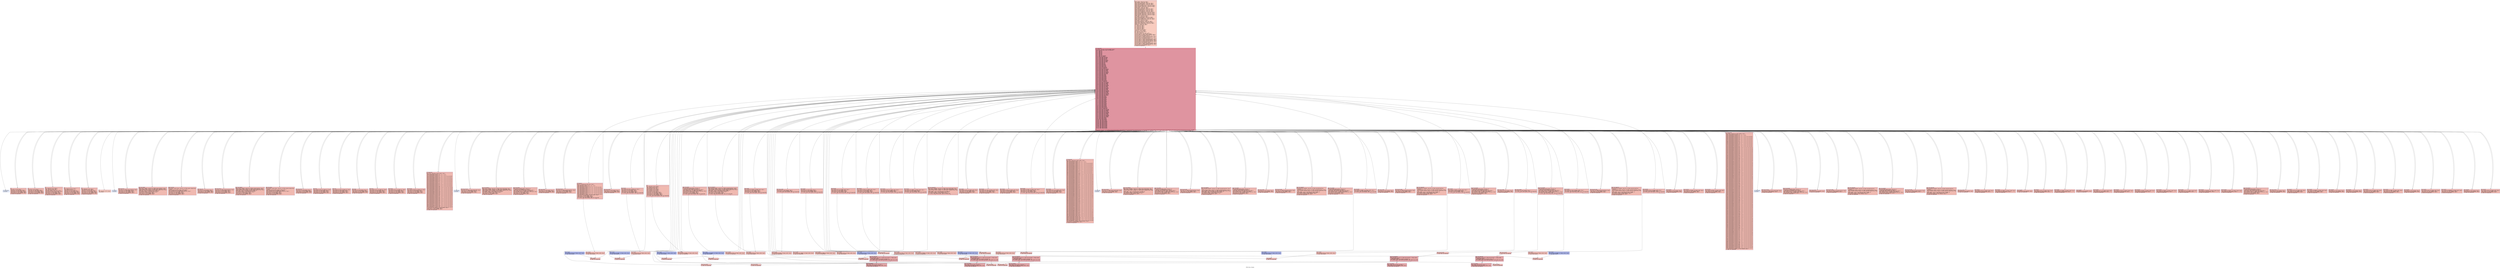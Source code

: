 digraph "CFG for 'func_c' function" {
	label="CFG for 'func_c' function";

	Node0x58ded8bd0200 [shape=record,color="#3d50c3ff", style=filled, fillcolor="#f08b6e70" fontname="Courier",label="{1:\l|  %dummy.var324 = alloca i32, align 4\l  %cff.state235 = alloca i32, align 4\l  %fake.counter.phialloca230 = alloca i32, align 4\l  %fake.counter204.phialloca = alloca i32, align 4\l  %fake.counter211.phialloca = alloca i32, align 4\l  %fake.counter.reload231.alloca = alloca i32, align 4\l  %fake.counter204.reload.alloca = alloca i32, align 4\l  %fake.counter211.reload.alloca = alloca i32, align 4\l  %dummy.var193 = alloca i32, align 4\l  %cff.state141 = alloca i32, align 4\l  %fake.counter.phialloca134 = alloca i32, align 4\l  %fake.counter93.phialloca = alloca i32, align 4\l  %fake.counter100.phialloca = alloca i32, align 4\l  %fake.counter107.phialloca = alloca i32, align 4\l  %fake.counter114.phialloca = alloca i32, align 4\l  %fake.counter.reload135.alloca = alloca i32, align 4\l  %fake.counter93.reload.alloca = alloca i32, align 4\l  %fake.counter100.reload.alloca = alloca i32, align 4\l  %fake.counter107.reload.alloca = alloca i32, align 4\l  %fake.counter114.reload.alloca = alloca i32, align 4\l  %dummy.var82 = alloca i32, align 4\l  %cff.state52 = alloca i32, align 4\l  %fake.counter.phialloca48 = alloca i32, align 4\l  %fake.counter36.phialloca = alloca i32, align 4\l  %fake.counter.reload49.alloca = alloca i32, align 4\l  %fake.counter36.reload.alloca = alloca i32, align 4\l  %dummy.var25 = alloca i32, align 4\l  %cff.state13 = alloca i32, align 4\l  %fake.counter.phialloca = alloca i32, align 4\l  %fake.counter5.phialloca = alloca i32, align 4\l  %fake.counter.reload.alloca = alloca i32, align 4\l  %fake.counter5.reload.alloca = alloca i32, align 4\l  %dummy.var = alloca i32, align 4\l  %cff.state = alloca i32, align 4\l  %2 = alloca i32, align 4\l  %3 = alloca i32, align 4\l  %4 = alloca i32, align 4\l  %5 = alloca i32, align 4\l  %6 = alloca i32, align 4\l  %7 = alloca i32, align 4\l  store i32 %0, ptr %3, align 4\l  store i32 1, ptr %4, align 4\l  store i32 1, ptr %5, align 4\l  %8 = load i32, ptr %3, align 4\l  %9 = icmp sle i32 %8, 2\l  %cff.init = select i1 %9, i32 1, i32 2\l  store i32 %cff.init, ptr %cff.state, align 4\l  store i32 undef, ptr %fake.counter.phialloca, align 4\l  store i32 undef, ptr %fake.counter5.phialloca, align 4\l  store i32 8, ptr %cff.state13, align 4\l  store i32 undef, ptr %fake.counter.phialloca48, align 4\l  store i32 undef, ptr %fake.counter36.phialloca, align 4\l  store i32 25, ptr %cff.state52, align 4\l  store i32 undef, ptr %fake.counter.phialloca134, align 4\l  store i32 undef, ptr %fake.counter93.phialloca, align 4\l  store i32 undef, ptr %fake.counter100.phialloca, align 4\l  store i32 undef, ptr %fake.counter107.phialloca, align 4\l  store i32 undef, ptr %fake.counter114.phialloca, align 4\l  store i32 44, ptr %cff.state141, align 4\l  store i32 undef, ptr %fake.counter.phialloca230, align 4\l  store i32 undef, ptr %fake.counter204.phialloca, align 4\l  store i32 undef, ptr %fake.counter211.phialloca, align 4\l  store i32 83, ptr %cff.state235, align 4\l  br label %cff.dispatch236\l}"];
	Node0x58ded8bd0200 -> Node0x58ded8c62c50;
	Node0x58ded8bd0850 [shape=record,color="#3d50c3ff", style=filled, fillcolor="#de614d70" fontname="Courier",label="{10:\l|  store i32 1, ptr %2, align 4\l  store i32 7, ptr %cff.state, align 4\l  store i32 8, ptr %cff.state13, align 4\l  store i32 25, ptr %cff.state52, align 4\l  store i32 44, ptr %cff.state141, align 4\l  store i32 83, ptr %cff.state235, align 4\l  br label %cff.dispatch236\l}"];
	Node0x58ded8bd0850 -> Node0x58ded8c62c50;
	Node0x58ded8bd08b0 [shape=record,color="#3d50c3ff", style=filled, fillcolor="#de614d70" fontname="Courier",label="{11:\l|  store i32 3, ptr %7, align 4\l  store i32 3, ptr %cff.state, align 4\l  store i32 8, ptr %cff.state13, align 4\l  store i32 25, ptr %cff.state52, align 4\l  store i32 44, ptr %cff.state141, align 4\l  store i32 83, ptr %cff.state235, align 4\l  br label %cff.dispatch236\l}"];
	Node0x58ded8bd08b0 -> Node0x58ded8c62c50;
	Node0x58ded8bd0c40 [shape=record,color="#3d50c3ff", style=filled, fillcolor="#de614d70" fontname="Courier",label="{12:\l|  %13 = load i32, ptr %7, align 4\l  %14 = load i32, ptr %3, align 4\l  %15 = icmp sle i32 %13, %14\l  %cff.next = select i1 %15, i32 4, i32 6\l  store i32 %cff.next, ptr %cff.state, align 4\l  store i32 8, ptr %cff.state13, align 4\l  store i32 25, ptr %cff.state52, align 4\l  store i32 44, ptr %cff.state141, align 4\l  store i32 83, ptr %cff.state235, align 4\l  br label %cff.dispatch236\l}"];
	Node0x58ded8bd0c40 -> Node0x58ded8c62c50;
	Node0x58ded8bd0ea0 [shape=record,color="#3d50c3ff", style=filled, fillcolor="#de614d70" fontname="Courier",label="{16:\l|  %17 = load i32, ptr %4, align 4\l  %18 = load i32, ptr %5, align 4\l  %19 = add nsw i32 %17, %18\l  store i32 %19, ptr %6, align 4\l  %20 = load i32, ptr %5, align 4\l  store i32 %20, ptr %4, align 4\l  %21 = load i32, ptr %6, align 4\l  store i32 %21, ptr %5, align 4\l  store i32 5, ptr %cff.state, align 4\l  store i32 8, ptr %cff.state13, align 4\l  store i32 25, ptr %cff.state52, align 4\l  store i32 44, ptr %cff.state141, align 4\l  store i32 83, ptr %cff.state235, align 4\l  br i1 false, label %fake.block389, label %cff.dispatch236\l|{<s0>T|<s1>F}}"];
	Node0x58ded8bd0ea0:s0 -> Node0x58ded8cbc3f0;
	Node0x58ded8bd0ea0:s1 -> Node0x58ded8c62c50;
	Node0x58ded8bd14c0 [shape=record,color="#3d50c3ff", style=filled, fillcolor="#de614d70" fontname="Courier",label="{22:\l|  %23 = load i32, ptr %7, align 4\l  %24 = add nsw i32 %23, 1\l  store i32 %24, ptr %7, align 4\l  store i32 3, ptr %cff.state, align 4\l  store i32 8, ptr %cff.state13, align 4\l  store i32 25, ptr %cff.state52, align 4\l  store i32 44, ptr %cff.state141, align 4\l  store i32 83, ptr %cff.state235, align 4\l  br label %cff.dispatch236\l}"];
	Node0x58ded8bd14c0 -> Node0x58ded8c62c50;
	Node0x58ded8bd0f00 [shape=record,color="#3d50c3ff", style=filled, fillcolor="#de614d70" fontname="Courier",label="{25:\l|  %26 = load i32, ptr %5, align 4\l  store i32 %26, ptr %2, align 4\l  store i32 7, ptr %cff.state, align 4\l  store i32 8, ptr %cff.state13, align 4\l  store i32 25, ptr %cff.state52, align 4\l  store i32 44, ptr %cff.state141, align 4\l  store i32 83, ptr %cff.state235, align 4\l  br label %cff.dispatch236\l}"];
	Node0x58ded8bd0f00 -> Node0x58ded8c62c50;
	Node0x58ded8bd0aa0 [shape=record,color="#3d50c3ff", style=filled, fillcolor="#f08b6e70" fontname="Courier",label="{27:\l|  %28 = load i32, ptr %2, align 4\l  ret i32 %28\l}"];
	Node0x58ded8be1600 [shape=record,color="#3d50c3ff", style=filled, fillcolor="#de614d70" fontname="Courier",label="{cff.dispatch:\l|  %cff.cur = load i32, ptr %cff.state, align 4\l  %29 = icmp eq i32 %cff.cur, 1\l  %cff.case.select = select i1 %29, i32 1, i32 9\l  %30 = icmp eq i32 %cff.cur, 2\l  %cff.case.select17 = select i1 %30, i32 2, i32 %cff.case.select\l  %31 = icmp eq i32 %cff.cur, 3\l  %cff.case.select18 = select i1 %31, i32 3, i32 %cff.case.select17\l  %32 = icmp eq i32 %cff.cur, 4\l  %cff.case.select19 = select i1 %32, i32 4, i32 %cff.case.select18\l  %33 = icmp eq i32 %cff.cur, 5\l  %cff.case.select20 = select i1 %33, i32 5, i32 %cff.case.select19\l  %34 = icmp eq i32 %cff.cur, 6\l  %cff.case.select21 = select i1 %34, i32 6, i32 %cff.case.select20\l  %35 = icmp eq i32 %cff.cur, 7\l  %cff.case.select22 = select i1 %35, i32 7, i32 %cff.case.select21\l  store i32 %cff.case.select22, ptr %cff.state13, align 4\l  store i32 25, ptr %cff.state52, align 4\l  store i32 44, ptr %cff.state141, align 4\l  store i32 83, ptr %cff.state235, align 4\l  br i1 false, label %fake.then359, label %cff.dispatch236\l|{<s0>T|<s1>F}}"];
	Node0x58ded8be1600:s0 -> Node0x58ded8c49110;
	Node0x58ded8be1600:s1 -> Node0x58ded8c62c50;
	Node0x58ded8be1690 [shape=record,color="#3d50c3ff", style=filled, fillcolor="#c7d7f070" fontname="Courier",label="{cff.default:\l|  unreachable\l}"];
	Node0x58ded8be2af0 [shape=record,color="#3d50c3ff", style=filled, fillcolor="#de614d70" fontname="Courier",label="{fake.loop.entry:\l|  store i32 0, ptr %fake.counter.phialloca, align 4\l  store i32 11, ptr %cff.state13, align 4\l  store i32 25, ptr %cff.state52, align 4\l  store i32 44, ptr %cff.state141, align 4\l  store i32 83, ptr %cff.state235, align 4\l  br label %cff.dispatch236\l}"];
	Node0x58ded8be2af0 -> Node0x58ded8c62c50;
	Node0x58ded8be2b50 [shape=record,color="#3d50c3ff", style=filled, fillcolor="#de614d70" fontname="Courier",label="{fake.loop.header:\l|  %fake.counter.reload11 = load i32, ptr %fake.counter.phialloca, align 4\l  %fake.counter.reload = load i32, ptr %fake.counter.phialloca, align 4\l  store i32 %fake.counter.reload, ptr %fake.counter.reload.alloca, align 4\l  %fake.cond = icmp slt i32 %fake.counter.reload11, 10\l  %cff.next23 = select i1 %fake.cond, i32 12, i32 13\l  store i32 %cff.next23, ptr %cff.state13, align 4\l  store i32 25, ptr %cff.state52, align 4\l  store i32 44, ptr %cff.state141, align 4\l  store i32 83, ptr %cff.state235, align 4\l  br label %cff.dispatch236\l}"];
	Node0x58ded8be2b50 -> Node0x58ded8c62c50;
	Node0x58ded8be89e0 [shape=record,color="#3d50c3ff", style=filled, fillcolor="#de614d70" fontname="Courier",label="{fake.loop.body:\l|  %fake.counter.reload.reload = load i32, ptr %fake.counter.reload.alloca,\l... align 4\l  %fake.inc = add i32 %fake.counter.reload.reload, 1\l  store volatile i32 322, ptr %dummy.var, align 4\l  store i32 %fake.inc, ptr %fake.counter.phialloca, align 4\l  store i32 11, ptr %cff.state13, align 4\l  store i32 25, ptr %cff.state52, align 4\l  store i32 44, ptr %cff.state141, align 4\l  store i32 83, ptr %cff.state235, align 4\l  br label %cff.dispatch236\l}"];
	Node0x58ded8be89e0 -> Node0x58ded8c62c50;
	Node0x58ded8be8a70 [shape=record,color="#3d50c3ff", style=filled, fillcolor="#de614d70" fontname="Courier",label="{fake.loop.exit:\l|  store i32 8, ptr %cff.state13, align 4\l  store i32 25, ptr %cff.state52, align 4\l  store i32 44, ptr %cff.state141, align 4\l  store i32 83, ptr %cff.state235, align 4\l  br label %cff.dispatch236\l}"];
	Node0x58ded8be8a70 -> Node0x58ded8c62c50;
	Node0x58ded8be9110 [shape=record,color="#3d50c3ff", style=filled, fillcolor="#de614d70" fontname="Courier",label="{fake.loop.entry1:\l|  store i32 0, ptr %fake.counter5.phialloca, align 4\l  store i32 15, ptr %cff.state13, align 4\l  store i32 25, ptr %cff.state52, align 4\l  store i32 44, ptr %cff.state141, align 4\l  store i32 83, ptr %cff.state235, align 4\l  br label %cff.dispatch236\l}"];
	Node0x58ded8be9110 -> Node0x58ded8c62c50;
	Node0x58ded8be91a0 [shape=record,color="#3d50c3ff", style=filled, fillcolor="#de614d70" fontname="Courier",label="{fake.loop.header2:\l|  %fake.counter5.reload12 = load i32, ptr %fake.counter5.phialloca, align 4\l  %fake.counter5.reload = load i32, ptr %fake.counter5.phialloca, align 4\l  store i32 %fake.counter5.reload, ptr %fake.counter5.reload.alloca, align 4\l  %fake.cond6 = icmp slt i32 %fake.counter5.reload12, 10\l  %cff.next24 = select i1 %fake.cond6, i32 16, i32 17\l  store i32 %cff.next24, ptr %cff.state13, align 4\l  store i32 25, ptr %cff.state52, align 4\l  store i32 44, ptr %cff.state141, align 4\l  store i32 83, ptr %cff.state235, align 4\l  br label %cff.dispatch236\l}"];
	Node0x58ded8be91a0 -> Node0x58ded8c62c50;
	Node0x58ded8be9230 [shape=record,color="#3d50c3ff", style=filled, fillcolor="#de614d70" fontname="Courier",label="{fake.loop.body3:\l|  %fake.counter5.reload.reload = load i32, ptr %fake.counter5.reload.alloca,\l... align 4\l  %fake.inc7 = add i32 %fake.counter5.reload.reload, 1\l  store volatile i32 254, ptr %dummy.var, align 4\l  store i32 %fake.inc7, ptr %fake.counter5.phialloca, align 4\l  store i32 15, ptr %cff.state13, align 4\l  store i32 25, ptr %cff.state52, align 4\l  store i32 44, ptr %cff.state141, align 4\l  store i32 83, ptr %cff.state235, align 4\l  br label %cff.dispatch236\l}"];
	Node0x58ded8be9230 -> Node0x58ded8c62c50;
	Node0x58ded8be92c0 [shape=record,color="#3d50c3ff", style=filled, fillcolor="#de614d70" fontname="Courier",label="{fake.loop.exit4:\l|  store i32 8, ptr %cff.state13, align 4\l  store i32 25, ptr %cff.state52, align 4\l  store i32 44, ptr %cff.state141, align 4\l  store i32 83, ptr %cff.state235, align 4\l  br label %cff.dispatch236\l}"];
	Node0x58ded8be92c0 -> Node0x58ded8c62c50;
	Node0x58ded8be6120 [shape=record,color="#3d50c3ff", style=filled, fillcolor="#de614d70" fontname="Courier",label="{fake.then:\l|  store volatile i32 45, ptr %dummy.var, align 4\l  store i32 20, ptr %cff.state13, align 4\l  store i32 25, ptr %cff.state52, align 4\l  store i32 44, ptr %cff.state141, align 4\l  store i32 83, ptr %cff.state235, align 4\l  br label %cff.dispatch236\l}"];
	Node0x58ded8be6120 -> Node0x58ded8c62c50;
	Node0x58ded8be61b0 [shape=record,color="#3d50c3ff", style=filled, fillcolor="#de614d70" fontname="Courier",label="{fake.else:\l|  store volatile i32 144, ptr %dummy.var, align 4\l  store i32 20, ptr %cff.state13, align 4\l  store i32 25, ptr %cff.state52, align 4\l  store i32 44, ptr %cff.state141, align 4\l  store i32 83, ptr %cff.state235, align 4\l  br label %cff.dispatch236\l}"];
	Node0x58ded8be61b0 -> Node0x58ded8c62c50;
	Node0x58ded8be6240 [shape=record,color="#3d50c3ff", style=filled, fillcolor="#de614d70" fontname="Courier",label="{fake.merge:\l|  store i32 8, ptr %cff.state13, align 4\l  store i32 25, ptr %cff.state52, align 4\l  store i32 44, ptr %cff.state141, align 4\l  store i32 83, ptr %cff.state235, align 4\l  br label %cff.dispatch236\l}"];
	Node0x58ded8be6240 -> Node0x58ded8c62c50;
	Node0x58ded8be65a0 [shape=record,color="#3d50c3ff", style=filled, fillcolor="#de614d70" fontname="Courier",label="{fake.block:\l|  store volatile i32 1, ptr %dummy.var, align 4\l  store i32 8, ptr %cff.state13, align 4\l  store i32 25, ptr %cff.state52, align 4\l  store i32 44, ptr %cff.state141, align 4\l  store i32 83, ptr %cff.state235, align 4\l  br label %cff.dispatch236\l}"];
	Node0x58ded8be65a0 -> Node0x58ded8c62c50;
	Node0x58ded8beb020 [shape=record,color="#3d50c3ff", style=filled, fillcolor="#de614d70" fontname="Courier",label="{fake.block8:\l|  store volatile i32 -68, ptr %dummy.var, align 4\l  store i32 8, ptr %cff.state13, align 4\l  store i32 25, ptr %cff.state52, align 4\l  store i32 44, ptr %cff.state141, align 4\l  store i32 83, ptr %cff.state235, align 4\l  br i1 false, label %fake.then377, label %cff.dispatch236\l|{<s0>T|<s1>F}}"];
	Node0x58ded8beb020:s0 -> Node0x58ded8c4ac10;
	Node0x58ded8beb020:s1 -> Node0x58ded8c62c50;
	Node0x58ded8beb3b0 [shape=record,color="#3d50c3ff", style=filled, fillcolor="#de614d70" fontname="Courier",label="{fake.block9:\l|  store volatile i32 3, ptr %dummy.var, align 4\l  store i32 8, ptr %cff.state13, align 4\l  store i32 25, ptr %cff.state52, align 4\l  store i32 44, ptr %cff.state141, align 4\l  store i32 83, ptr %cff.state235, align 4\l  br label %cff.dispatch236\l}"];
	Node0x58ded8beb3b0 -> Node0x58ded8c62c50;
	Node0x58ded8beb590 [shape=record,color="#3d50c3ff", style=filled, fillcolor="#de614d70" fontname="Courier",label="{fake.block10:\l|  store volatile i32 610, ptr %dummy.var, align 4\l  store i32 8, ptr %cff.state13, align 4\l  store i32 25, ptr %cff.state52, align 4\l  store i32 44, ptr %cff.state141, align 4\l  store i32 83, ptr %cff.state235, align 4\l  br label %cff.dispatch236\l}"];
	Node0x58ded8beb590 -> Node0x58ded8c62c50;
	Node0x58ded8be9400 [shape=record,color="#3d50c3ff", style=filled, fillcolor="#de614d70" fontname="Courier",label="{cff.dispatch14:\l|  %cff.cur16 = load i32, ptr %cff.state13, align 4\l  %36 = icmp eq i32 %cff.cur16, 1\l  %cff.case.select56 = select i1 %36, i32 1, i32 26\l  %37 = icmp eq i32 %cff.cur16, 2\l  %cff.case.select57 = select i1 %37, i32 2, i32 %cff.case.select56\l  %38 = icmp eq i32 %cff.cur16, 3\l  %cff.case.select58 = select i1 %38, i32 3, i32 %cff.case.select57\l  %39 = icmp eq i32 %cff.cur16, 4\l  %cff.case.select59 = select i1 %39, i32 4, i32 %cff.case.select58\l  %40 = icmp eq i32 %cff.cur16, 5\l  %cff.case.select60 = select i1 %40, i32 5, i32 %cff.case.select59\l  %41 = icmp eq i32 %cff.cur16, 6\l  %cff.case.select61 = select i1 %41, i32 6, i32 %cff.case.select60\l  %42 = icmp eq i32 %cff.cur16, 7\l  %cff.case.select62 = select i1 %42, i32 7, i32 %cff.case.select61\l  %43 = icmp eq i32 %cff.cur16, 8\l  %cff.case.select63 = select i1 %43, i32 8, i32 %cff.case.select62\l  %44 = icmp eq i32 %cff.cur16, 9\l  %cff.case.select64 = select i1 %44, i32 9, i32 %cff.case.select63\l  %45 = icmp eq i32 %cff.cur16, 10\l  %cff.case.select65 = select i1 %45, i32 10, i32 %cff.case.select64\l  %46 = icmp eq i32 %cff.cur16, 11\l  %cff.case.select66 = select i1 %46, i32 11, i32 %cff.case.select65\l  %47 = icmp eq i32 %cff.cur16, 12\l  %cff.case.select67 = select i1 %47, i32 12, i32 %cff.case.select66\l  %48 = icmp eq i32 %cff.cur16, 13\l  %cff.case.select68 = select i1 %48, i32 13, i32 %cff.case.select67\l  %49 = icmp eq i32 %cff.cur16, 14\l  %cff.case.select69 = select i1 %49, i32 14, i32 %cff.case.select68\l  %50 = icmp eq i32 %cff.cur16, 15\l  %cff.case.select70 = select i1 %50, i32 15, i32 %cff.case.select69\l  %51 = icmp eq i32 %cff.cur16, 16\l  %cff.case.select71 = select i1 %51, i32 16, i32 %cff.case.select70\l  %52 = icmp eq i32 %cff.cur16, 17\l  %cff.case.select72 = select i1 %52, i32 17, i32 %cff.case.select71\l  %53 = icmp eq i32 %cff.cur16, 18\l  %cff.case.select73 = select i1 %53, i32 18, i32 %cff.case.select72\l  %54 = icmp eq i32 %cff.cur16, 19\l  %cff.case.select74 = select i1 %54, i32 19, i32 %cff.case.select73\l  %55 = icmp eq i32 %cff.cur16, 20\l  %cff.case.select75 = select i1 %55, i32 20, i32 %cff.case.select74\l  %56 = icmp eq i32 %cff.cur16, 21\l  %cff.case.select76 = select i1 %56, i32 21, i32 %cff.case.select75\l  %57 = icmp eq i32 %cff.cur16, 22\l  %cff.case.select77 = select i1 %57, i32 22, i32 %cff.case.select76\l  %58 = icmp eq i32 %cff.cur16, 23\l  %cff.case.select78 = select i1 %58, i32 23, i32 %cff.case.select77\l  %59 = icmp eq i32 %cff.cur16, 24\l  %cff.case.select79 = select i1 %59, i32 24, i32 %cff.case.select78\l  store i32 %cff.case.select79, ptr %cff.state52, align 4\l  store i32 44, ptr %cff.state141, align 4\l  store i32 83, ptr %cff.state235, align 4\l  br label %cff.dispatch236\l}"];
	Node0x58ded8be9400 -> Node0x58ded8c62c50;
	Node0x58ded8be9460 [shape=record,color="#3d50c3ff", style=filled, fillcolor="#c7d7f070" fontname="Courier",label="{cff.default15:\l|  unreachable\l}"];
	Node0x58ded8c00820 [shape=record,color="#3d50c3ff", style=filled, fillcolor="#de614d70" fontname="Courier",label="{fake.loop.entry26:\l|  store i32 0, ptr %fake.counter.phialloca48, align 4\l  store i32 28, ptr %cff.state52, align 4\l  store i32 44, ptr %cff.state141, align 4\l  store i32 83, ptr %cff.state235, align 4\l  br label %cff.dispatch236\l}"];
	Node0x58ded8c00820 -> Node0x58ded8c62c50;
	Node0x58ded8c00880 [shape=record,color="#3d50c3ff", style=filled, fillcolor="#de614d70" fontname="Courier",label="{fake.loop.header27:\l|  %fake.counter.reload50 = load i32, ptr %fake.counter.phialloca48, align 4\l  %fake.counter.reload49 = load i32, ptr %fake.counter.phialloca48, align 4\l  store i32 %fake.counter.reload49, ptr %fake.counter.reload49.alloca, align 4\l  %fake.cond30 = icmp slt i32 %fake.counter.reload50, 10\l  %cff.next80 = select i1 %fake.cond30, i32 29, i32 30\l  store i32 %cff.next80, ptr %cff.state52, align 4\l  store i32 44, ptr %cff.state141, align 4\l  store i32 83, ptr %cff.state235, align 4\l  br label %cff.dispatch236\l}"];
	Node0x58ded8c00880 -> Node0x58ded8c62c50;
	Node0x58ded8c00910 [shape=record,color="#3d50c3ff", style=filled, fillcolor="#de614d70" fontname="Courier",label="{fake.loop.body28:\l|  %fake.counter.reload49.reload = load i32, ptr\l... %fake.counter.reload49.alloca, align 4\l  %fake.inc31 = add i32 %fake.counter.reload49.reload, 1\l  store volatile i32 24, ptr %dummy.var25, align 4\l  store i32 %fake.inc31, ptr %fake.counter.phialloca48, align 4\l  store i32 28, ptr %cff.state52, align 4\l  store i32 44, ptr %cff.state141, align 4\l  store i32 83, ptr %cff.state235, align 4\l  br label %cff.dispatch236\l}"];
	Node0x58ded8c00910 -> Node0x58ded8c62c50;
	Node0x58ded8c009a0 [shape=record,color="#3d50c3ff", style=filled, fillcolor="#de614d70" fontname="Courier",label="{fake.loop.exit29:\l|  store i32 25, ptr %cff.state52, align 4\l  store i32 44, ptr %cff.state141, align 4\l  store i32 83, ptr %cff.state235, align 4\l  br label %cff.dispatch236\l}"];
	Node0x58ded8c009a0 -> Node0x58ded8c62c50;
	Node0x58ded8c00ef0 [shape=record,color="#3d50c3ff", style=filled, fillcolor="#de614d70" fontname="Courier",label="{fake.loop.entry32:\l|  store i32 0, ptr %fake.counter36.phialloca, align 4\l  store i32 32, ptr %cff.state52, align 4\l  store i32 44, ptr %cff.state141, align 4\l  store i32 83, ptr %cff.state235, align 4\l  br label %cff.dispatch236\l}"];
	Node0x58ded8c00ef0 -> Node0x58ded8c62c50;
	Node0x58ded8c00f80 [shape=record,color="#3d50c3ff", style=filled, fillcolor="#de614d70" fontname="Courier",label="{fake.loop.header33:\l|  %fake.counter36.reload51 = load i32, ptr %fake.counter36.phialloca, align 4\l  %fake.counter36.reload = load i32, ptr %fake.counter36.phialloca, align 4\l  store i32 %fake.counter36.reload, ptr %fake.counter36.reload.alloca, align 4\l  %fake.cond37 = icmp slt i32 %fake.counter36.reload51, 10\l  %cff.next81 = select i1 %fake.cond37, i32 33, i32 34\l  store i32 %cff.next81, ptr %cff.state52, align 4\l  store i32 44, ptr %cff.state141, align 4\l  store i32 83, ptr %cff.state235, align 4\l  br i1 false, label %fake.loop.entry331, label %cff.dispatch236\l|{<s0>T|<s1>F}}"];
	Node0x58ded8c00f80:s0 -> Node0x58ded8c488f0;
	Node0x58ded8c00f80:s1 -> Node0x58ded8c62c50;
	Node0x58ded8c01010 [shape=record,color="#3d50c3ff", style=filled, fillcolor="#de614d70" fontname="Courier",label="{fake.loop.body34:\l|  %fake.counter36.reload.reload = load i32, ptr\l... %fake.counter36.reload.alloca, align 4\l  %fake.inc38 = add i32 %fake.counter36.reload.reload, 1\l  store volatile i32 11, ptr %dummy.var25, align 4\l  store i32 %fake.inc38, ptr %fake.counter36.phialloca, align 4\l  store i32 32, ptr %cff.state52, align 4\l  store i32 44, ptr %cff.state141, align 4\l  store i32 83, ptr %cff.state235, align 4\l  br i1 false, label %fake.block388, label %cff.dispatch236\l|{<s0>T|<s1>F}}"];
	Node0x58ded8c01010:s0 -> Node0x58ded8cbc210;
	Node0x58ded8c01010:s1 -> Node0x58ded8c62c50;
	Node0x58ded8c010a0 [shape=record,color="#3d50c3ff", style=filled, fillcolor="#de614d70" fontname="Courier",label="{fake.loop.exit35:\l|  store i32 25, ptr %cff.state52, align 4\l  store i32 44, ptr %cff.state141, align 4\l  store i32 83, ptr %cff.state235, align 4\l  br label %cff.dispatch236\l}"];
	Node0x58ded8c010a0 -> Node0x58ded8c62c50;
	Node0x58ded8c01680 [shape=record,color="#3d50c3ff", style=filled, fillcolor="#de614d70" fontname="Courier",label="{fake.then39:\l|  store volatile i32 57, ptr %dummy.var25, align 4\l  store i32 37, ptr %cff.state52, align 4\l  store i32 44, ptr %cff.state141, align 4\l  store i32 83, ptr %cff.state235, align 4\l  br label %cff.dispatch236\l}"];
	Node0x58ded8c01680 -> Node0x58ded8c62c50;
	Node0x58ded8c01710 [shape=record,color="#3d50c3ff", style=filled, fillcolor="#de614d70" fontname="Courier",label="{fake.else40:\l|  store volatile i32 17280, ptr %dummy.var25, align 4\l  store i32 37, ptr %cff.state52, align 4\l  store i32 44, ptr %cff.state141, align 4\l  store i32 83, ptr %cff.state235, align 4\l  br i1 false, label %fake.then362, label %cff.dispatch236\l|{<s0>T|<s1>F}}"];
	Node0x58ded8c01710:s0 -> Node0x58ded8c49590;
	Node0x58ded8c01710:s1 -> Node0x58ded8c62c50;
	Node0x58ded8c017a0 [shape=record,color="#3d50c3ff", style=filled, fillcolor="#de614d70" fontname="Courier",label="{fake.merge41:\l|  store i32 25, ptr %cff.state52, align 4\l  store i32 44, ptr %cff.state141, align 4\l  store i32 83, ptr %cff.state235, align 4\l  br i1 false, label %fake.then368, label %cff.dispatch236\l|{<s0>T|<s1>F}}"];
	Node0x58ded8c017a0:s0 -> Node0x58ded8c49e90;
	Node0x58ded8c017a0:s1 -> Node0x58ded8c62c50;
	Node0x58ded8c01b00 [shape=record,color="#3d50c3ff", style=filled, fillcolor="#de614d70" fontname="Courier",label="{fake.block42:\l|  store volatile i32 -312, ptr %dummy.var25, align 4\l  store i32 25, ptr %cff.state52, align 4\l  store i32 44, ptr %cff.state141, align 4\l  store i32 83, ptr %cff.state235, align 4\l  br label %cff.dispatch236\l}"];
	Node0x58ded8c01b00 -> Node0x58ded8c62c50;
	Node0x58ded8c01d70 [shape=record,color="#3d50c3ff", style=filled, fillcolor="#de614d70" fontname="Courier",label="{fake.block43:\l|  store volatile i32 303, ptr %dummy.var25, align 4\l  store i32 25, ptr %cff.state52, align 4\l  store i32 44, ptr %cff.state141, align 4\l  store i32 83, ptr %cff.state235, align 4\l  br label %cff.dispatch236\l}"];
	Node0x58ded8c01d70 -> Node0x58ded8c62c50;
	Node0x58ded8c02040 [shape=record,color="#3d50c3ff", style=filled, fillcolor="#de614d70" fontname="Courier",label="{fake.block44:\l|  store volatile i32 5, ptr %dummy.var25, align 4\l  store i32 25, ptr %cff.state52, align 4\l  store i32 44, ptr %cff.state141, align 4\l  store i32 83, ptr %cff.state235, align 4\l  br i1 false, label %fake.loop.entry345, label %cff.dispatch236\l|{<s0>T|<s1>F}}"];
	Node0x58ded8c02040:s0 -> Node0x58ded8c4cfe0;
	Node0x58ded8c02040:s1 -> Node0x58ded8c62c50;
	Node0x58ded8c02220 [shape=record,color="#3d50c3ff", style=filled, fillcolor="#de614d70" fontname="Courier",label="{fake.block45:\l|  store volatile i32 -17, ptr %dummy.var25, align 4\l  store i32 25, ptr %cff.state52, align 4\l  store i32 44, ptr %cff.state141, align 4\l  store i32 83, ptr %cff.state235, align 4\l  br label %cff.dispatch236\l}"];
	Node0x58ded8c02220 -> Node0x58ded8c62c50;
	Node0x58ded8c02400 [shape=record,color="#3d50c3ff", style=filled, fillcolor="#de614d70" fontname="Courier",label="{fake.block46:\l|  store volatile i32 9073, ptr %dummy.var25, align 4\l  store i32 25, ptr %cff.state52, align 4\l  store i32 44, ptr %cff.state141, align 4\l  store i32 83, ptr %cff.state235, align 4\l  br i1 false, label %fake.loop.entry338, label %cff.dispatch236\l|{<s0>T|<s1>F}}"];
	Node0x58ded8c02400:s0 -> Node0x58ded8c4c7c0;
	Node0x58ded8c02400:s1 -> Node0x58ded8c62c50;
	Node0x58ded8c02880 [shape=record,color="#3d50c3ff", style=filled, fillcolor="#de614d70" fontname="Courier",label="{fake.block47:\l|  store volatile i32 255, ptr %dummy.var25, align 4\l  store i32 25, ptr %cff.state52, align 4\l  store i32 44, ptr %cff.state141, align 4\l  store i32 83, ptr %cff.state235, align 4\l  br i1 false, label %fake.then380, label %cff.dispatch236\l|{<s0>T|<s1>F}}"];
	Node0x58ded8c02880:s0 -> Node0x58ded8cbae00;
	Node0x58ded8c02880:s1 -> Node0x58ded8c62c50;
	Node0x58ded8c00ae0 [shape=record,color="#3d50c3ff", style=filled, fillcolor="#de614d70" fontname="Courier",label="{cff.dispatch53:\l|  %cff.cur55 = load i32, ptr %cff.state52, align 4\l  %60 = icmp eq i32 %cff.cur55, 1\l  %cff.case.select145 = select i1 %60, i32 1, i32 45\l  %61 = icmp eq i32 %cff.cur55, 2\l  %cff.case.select146 = select i1 %61, i32 2, i32 %cff.case.select145\l  %62 = icmp eq i32 %cff.cur55, 3\l  %cff.case.select147 = select i1 %62, i32 3, i32 %cff.case.select146\l  %63 = icmp eq i32 %cff.cur55, 4\l  %cff.case.select148 = select i1 %63, i32 4, i32 %cff.case.select147\l  %64 = icmp eq i32 %cff.cur55, 5\l  %cff.case.select149 = select i1 %64, i32 5, i32 %cff.case.select148\l  %65 = icmp eq i32 %cff.cur55, 6\l  %cff.case.select150 = select i1 %65, i32 6, i32 %cff.case.select149\l  %66 = icmp eq i32 %cff.cur55, 7\l  %cff.case.select151 = select i1 %66, i32 7, i32 %cff.case.select150\l  %67 = icmp eq i32 %cff.cur55, 8\l  %cff.case.select152 = select i1 %67, i32 8, i32 %cff.case.select151\l  %68 = icmp eq i32 %cff.cur55, 9\l  %cff.case.select153 = select i1 %68, i32 9, i32 %cff.case.select152\l  %69 = icmp eq i32 %cff.cur55, 10\l  %cff.case.select154 = select i1 %69, i32 10, i32 %cff.case.select153\l  %70 = icmp eq i32 %cff.cur55, 11\l  %cff.case.select155 = select i1 %70, i32 11, i32 %cff.case.select154\l  %71 = icmp eq i32 %cff.cur55, 12\l  %cff.case.select156 = select i1 %71, i32 12, i32 %cff.case.select155\l  %72 = icmp eq i32 %cff.cur55, 13\l  %cff.case.select157 = select i1 %72, i32 13, i32 %cff.case.select156\l  %73 = icmp eq i32 %cff.cur55, 14\l  %cff.case.select158 = select i1 %73, i32 14, i32 %cff.case.select157\l  %74 = icmp eq i32 %cff.cur55, 15\l  %cff.case.select159 = select i1 %74, i32 15, i32 %cff.case.select158\l  %75 = icmp eq i32 %cff.cur55, 16\l  %cff.case.select160 = select i1 %75, i32 16, i32 %cff.case.select159\l  %76 = icmp eq i32 %cff.cur55, 17\l  %cff.case.select161 = select i1 %76, i32 17, i32 %cff.case.select160\l  %77 = icmp eq i32 %cff.cur55, 18\l  %cff.case.select162 = select i1 %77, i32 18, i32 %cff.case.select161\l  %78 = icmp eq i32 %cff.cur55, 19\l  %cff.case.select163 = select i1 %78, i32 19, i32 %cff.case.select162\l  %79 = icmp eq i32 %cff.cur55, 20\l  %cff.case.select164 = select i1 %79, i32 20, i32 %cff.case.select163\l  %80 = icmp eq i32 %cff.cur55, 21\l  %cff.case.select165 = select i1 %80, i32 21, i32 %cff.case.select164\l  %81 = icmp eq i32 %cff.cur55, 22\l  %cff.case.select166 = select i1 %81, i32 22, i32 %cff.case.select165\l  %82 = icmp eq i32 %cff.cur55, 23\l  %cff.case.select167 = select i1 %82, i32 23, i32 %cff.case.select166\l  %83 = icmp eq i32 %cff.cur55, 24\l  %cff.case.select168 = select i1 %83, i32 24, i32 %cff.case.select167\l  %84 = icmp eq i32 %cff.cur55, 25\l  %cff.case.select169 = select i1 %84, i32 25, i32 %cff.case.select168\l  %85 = icmp eq i32 %cff.cur55, 26\l  %cff.case.select170 = select i1 %85, i32 26, i32 %cff.case.select169\l  %86 = icmp eq i32 %cff.cur55, 27\l  %cff.case.select171 = select i1 %86, i32 27, i32 %cff.case.select170\l  %87 = icmp eq i32 %cff.cur55, 28\l  %cff.case.select172 = select i1 %87, i32 28, i32 %cff.case.select171\l  %88 = icmp eq i32 %cff.cur55, 29\l  %cff.case.select173 = select i1 %88, i32 29, i32 %cff.case.select172\l  %89 = icmp eq i32 %cff.cur55, 30\l  %cff.case.select174 = select i1 %89, i32 30, i32 %cff.case.select173\l  %90 = icmp eq i32 %cff.cur55, 31\l  %cff.case.select175 = select i1 %90, i32 31, i32 %cff.case.select174\l  %91 = icmp eq i32 %cff.cur55, 32\l  %cff.case.select176 = select i1 %91, i32 32, i32 %cff.case.select175\l  %92 = icmp eq i32 %cff.cur55, 33\l  %cff.case.select177 = select i1 %92, i32 33, i32 %cff.case.select176\l  %93 = icmp eq i32 %cff.cur55, 34\l  %cff.case.select178 = select i1 %93, i32 34, i32 %cff.case.select177\l  %94 = icmp eq i32 %cff.cur55, 35\l  %cff.case.select179 = select i1 %94, i32 35, i32 %cff.case.select178\l  %95 = icmp eq i32 %cff.cur55, 36\l  %cff.case.select180 = select i1 %95, i32 36, i32 %cff.case.select179\l  %96 = icmp eq i32 %cff.cur55, 37\l  %cff.case.select181 = select i1 %96, i32 37, i32 %cff.case.select180\l  %97 = icmp eq i32 %cff.cur55, 38\l  %cff.case.select182 = select i1 %97, i32 38, i32 %cff.case.select181\l  %98 = icmp eq i32 %cff.cur55, 39\l  %cff.case.select183 = select i1 %98, i32 39, i32 %cff.case.select182\l  %99 = icmp eq i32 %cff.cur55, 40\l  %cff.case.select184 = select i1 %99, i32 40, i32 %cff.case.select183\l  %100 = icmp eq i32 %cff.cur55, 41\l  %cff.case.select185 = select i1 %100, i32 41, i32 %cff.case.select184\l  %101 = icmp eq i32 %cff.cur55, 42\l  %cff.case.select186 = select i1 %101, i32 42, i32 %cff.case.select185\l  %102 = icmp eq i32 %cff.cur55, 43\l  %cff.case.select187 = select i1 %102, i32 43, i32 %cff.case.select186\l  store i32 %cff.case.select187, ptr %cff.state141, align 4\l  store i32 83, ptr %cff.state235, align 4\l  br label %cff.dispatch236\l}"];
	Node0x58ded8c00ae0 -> Node0x58ded8c62c50;
	Node0x58ded8c00b40 [shape=record,color="#3d50c3ff", style=filled, fillcolor="#cbd8ee70" fontname="Courier",label="{cff.default54:\l|  unreachable\l}"];
	Node0x58ded8c24550 [shape=record,color="#3d50c3ff", style=filled, fillcolor="#de614d70" fontname="Courier",label="{fake.loop.entry83:\l|  store i32 0, ptr %fake.counter.phialloca134, align 4\l  store i32 47, ptr %cff.state141, align 4\l  store i32 83, ptr %cff.state235, align 4\l  br label %cff.dispatch236\l}"];
	Node0x58ded8c24550 -> Node0x58ded8c62c50;
	Node0x58ded8c245b0 [shape=record,color="#3d50c3ff", style=filled, fillcolor="#de614d70" fontname="Courier",label="{fake.loop.header84:\l|  %fake.counter.reload136 = load i32, ptr %fake.counter.phialloca134, align 4\l  %fake.counter.reload135 = load i32, ptr %fake.counter.phialloca134, align 4\l  store i32 %fake.counter.reload135, ptr %fake.counter.reload135.alloca, align\l... 4\l  %fake.cond87 = icmp slt i32 %fake.counter.reload136, 10\l  %cff.next188 = select i1 %fake.cond87, i32 48, i32 49\l  store i32 %cff.next188, ptr %cff.state141, align 4\l  store i32 83, ptr %cff.state235, align 4\l  br label %cff.dispatch236\l}"];
	Node0x58ded8c245b0 -> Node0x58ded8c62c50;
	Node0x58ded8c24640 [shape=record,color="#3d50c3ff", style=filled, fillcolor="#de614d70" fontname="Courier",label="{fake.loop.body85:\l|  %fake.counter.reload135.reload = load i32, ptr\l... %fake.counter.reload135.alloca, align 4\l  %fake.inc88 = add i32 %fake.counter.reload135.reload, 1\l  store volatile i32 120, ptr %dummy.var82, align 4\l  store i32 %fake.inc88, ptr %fake.counter.phialloca134, align 4\l  store i32 47, ptr %cff.state141, align 4\l  store i32 83, ptr %cff.state235, align 4\l  br label %cff.dispatch236\l}"];
	Node0x58ded8c24640 -> Node0x58ded8c62c50;
	Node0x58ded8c246d0 [shape=record,color="#3d50c3ff", style=filled, fillcolor="#de614d70" fontname="Courier",label="{fake.loop.exit86:\l|  store i32 44, ptr %cff.state141, align 4\l  store i32 83, ptr %cff.state235, align 4\l  br i1 false, label %fake.block385, label %cff.dispatch236\l|{<s0>T|<s1>F}}"];
	Node0x58ded8c246d0:s0 -> Node0x58ded8cbb880;
	Node0x58ded8c246d0:s1 -> Node0x58ded8c62c50;
	Node0x58ded8c24c20 [shape=record,color="#3d50c3ff", style=filled, fillcolor="#de614d70" fontname="Courier",label="{fake.loop.entry89:\l|  store i32 0, ptr %fake.counter93.phialloca, align 4\l  store i32 51, ptr %cff.state141, align 4\l  store i32 83, ptr %cff.state235, align 4\l  br label %cff.dispatch236\l}"];
	Node0x58ded8c24c20 -> Node0x58ded8c62c50;
	Node0x58ded8c24cb0 [shape=record,color="#3d50c3ff", style=filled, fillcolor="#de614d70" fontname="Courier",label="{fake.loop.header90:\l|  %fake.counter93.reload137 = load i32, ptr %fake.counter93.phialloca, align\l... 4\l  %fake.counter93.reload = load i32, ptr %fake.counter93.phialloca, align 4\l  store i32 %fake.counter93.reload, ptr %fake.counter93.reload.alloca, align 4\l  %fake.cond94 = icmp slt i32 %fake.counter93.reload137, 10\l  %cff.next189 = select i1 %fake.cond94, i32 52, i32 53\l  store i32 %cff.next189, ptr %cff.state141, align 4\l  store i32 83, ptr %cff.state235, align 4\l  br label %cff.dispatch236\l}"];
	Node0x58ded8c24cb0 -> Node0x58ded8c62c50;
	Node0x58ded8c24d40 [shape=record,color="#3d50c3ff", style=filled, fillcolor="#de614d70" fontname="Courier",label="{fake.loop.body91:\l|  %fake.counter93.reload.reload = load i32, ptr\l... %fake.counter93.reload.alloca, align 4\l  %fake.inc95 = add i32 %fake.counter93.reload.reload, 1\l  store volatile i32 29, ptr %dummy.var82, align 4\l  store i32 %fake.inc95, ptr %fake.counter93.phialloca, align 4\l  store i32 51, ptr %cff.state141, align 4\l  store i32 83, ptr %cff.state235, align 4\l  br label %cff.dispatch236\l}"];
	Node0x58ded8c24d40 -> Node0x58ded8c62c50;
	Node0x58ded8c24dd0 [shape=record,color="#3d50c3ff", style=filled, fillcolor="#de614d70" fontname="Courier",label="{fake.loop.exit92:\l|  store i32 44, ptr %cff.state141, align 4\l  store i32 83, ptr %cff.state235, align 4\l  br label %cff.dispatch236\l}"];
	Node0x58ded8c24dd0 -> Node0x58ded8c62c50;
	Node0x58ded8c253b0 [shape=record,color="#3d50c3ff", style=filled, fillcolor="#de614d70" fontname="Courier",label="{fake.loop.entry96:\l|  store i32 0, ptr %fake.counter100.phialloca, align 4\l  store i32 55, ptr %cff.state141, align 4\l  store i32 83, ptr %cff.state235, align 4\l  br label %cff.dispatch236\l}"];
	Node0x58ded8c253b0 -> Node0x58ded8c62c50;
	Node0x58ded8c25440 [shape=record,color="#3d50c3ff", style=filled, fillcolor="#de614d70" fontname="Courier",label="{fake.loop.header97:\l|  %fake.counter100.reload138 = load i32, ptr %fake.counter100.phialloca,\l... align 4\l  %fake.counter100.reload = load i32, ptr %fake.counter100.phialloca, align 4\l  store i32 %fake.counter100.reload, ptr %fake.counter100.reload.alloca, align\l... 4\l  %fake.cond101 = icmp slt i32 %fake.counter100.reload138, 10\l  %cff.next190 = select i1 %fake.cond101, i32 56, i32 57\l  store i32 %cff.next190, ptr %cff.state141, align 4\l  store i32 83, ptr %cff.state235, align 4\l  br label %cff.dispatch236\l}"];
	Node0x58ded8c25440 -> Node0x58ded8c62c50;
	Node0x58ded8c254d0 [shape=record,color="#3d50c3ff", style=filled, fillcolor="#de614d70" fontname="Courier",label="{fake.loop.body98:\l|  %fake.counter100.reload.reload = load i32, ptr\l... %fake.counter100.reload.alloca, align 4\l  %fake.inc102 = add i32 %fake.counter100.reload.reload, 1\l  store volatile i32 1173, ptr %dummy.var82, align 4\l  store i32 %fake.inc102, ptr %fake.counter100.phialloca, align 4\l  store i32 55, ptr %cff.state141, align 4\l  store i32 83, ptr %cff.state235, align 4\l  br label %cff.dispatch236\l}"];
	Node0x58ded8c254d0 -> Node0x58ded8c62c50;
	Node0x58ded8c25560 [shape=record,color="#3d50c3ff", style=filled, fillcolor="#de614d70" fontname="Courier",label="{fake.loop.exit99:\l|  store i32 44, ptr %cff.state141, align 4\l  store i32 83, ptr %cff.state235, align 4\l  br label %cff.dispatch236\l}"];
	Node0x58ded8c25560 -> Node0x58ded8c62c50;
	Node0x58ded8c25c30 [shape=record,color="#3d50c3ff", style=filled, fillcolor="#de614d70" fontname="Courier",label="{fake.loop.entry103:\l|  store i32 0, ptr %fake.counter107.phialloca, align 4\l  store i32 59, ptr %cff.state141, align 4\l  store i32 83, ptr %cff.state235, align 4\l  br label %cff.dispatch236\l}"];
	Node0x58ded8c25c30 -> Node0x58ded8c62c50;
	Node0x58ded8c25cc0 [shape=record,color="#3d50c3ff", style=filled, fillcolor="#de614d70" fontname="Courier",label="{fake.loop.header104:\l|  %fake.counter107.reload139 = load i32, ptr %fake.counter107.phialloca,\l... align 4\l  %fake.counter107.reload = load i32, ptr %fake.counter107.phialloca, align 4\l  store i32 %fake.counter107.reload, ptr %fake.counter107.reload.alloca, align\l... 4\l  %fake.cond108 = icmp slt i32 %fake.counter107.reload139, 10\l  %cff.next191 = select i1 %fake.cond108, i32 60, i32 61\l  store i32 %cff.next191, ptr %cff.state141, align 4\l  store i32 83, ptr %cff.state235, align 4\l  br label %cff.dispatch236\l}"];
	Node0x58ded8c25cc0 -> Node0x58ded8c62c50;
	Node0x58ded8c25d50 [shape=record,color="#3d50c3ff", style=filled, fillcolor="#de614d70" fontname="Courier",label="{fake.loop.body105:\l|  %fake.counter107.reload.reload = load i32, ptr\l... %fake.counter107.reload.alloca, align 4\l  %fake.inc109 = add i32 %fake.counter107.reload.reload, 1\l  store volatile i32 976, ptr %dummy.var82, align 4\l  store i32 %fake.inc109, ptr %fake.counter107.phialloca, align 4\l  store i32 59, ptr %cff.state141, align 4\l  store i32 83, ptr %cff.state235, align 4\l  br label %cff.dispatch236\l}"];
	Node0x58ded8c25d50 -> Node0x58ded8c62c50;
	Node0x58ded8c25de0 [shape=record,color="#3d50c3ff", style=filled, fillcolor="#de614d70" fontname="Courier",label="{fake.loop.exit106:\l|  store i32 44, ptr %cff.state141, align 4\l  store i32 83, ptr %cff.state235, align 4\l  br label %cff.dispatch236\l}"];
	Node0x58ded8c25de0 -> Node0x58ded8c62c50;
	Node0x58ded8c26420 [shape=record,color="#3d50c3ff", style=filled, fillcolor="#de614d70" fontname="Courier",label="{fake.loop.entry110:\l|  store i32 0, ptr %fake.counter114.phialloca, align 4\l  store i32 63, ptr %cff.state141, align 4\l  store i32 83, ptr %cff.state235, align 4\l  br label %cff.dispatch236\l}"];
	Node0x58ded8c26420 -> Node0x58ded8c62c50;
	Node0x58ded8c264b0 [shape=record,color="#3d50c3ff", style=filled, fillcolor="#de614d70" fontname="Courier",label="{fake.loop.header111:\l|  %fake.counter114.reload140 = load i32, ptr %fake.counter114.phialloca,\l... align 4\l  %fake.counter114.reload = load i32, ptr %fake.counter114.phialloca, align 4\l  store i32 %fake.counter114.reload, ptr %fake.counter114.reload.alloca, align\l... 4\l  %fake.cond115 = icmp slt i32 %fake.counter114.reload140, 10\l  %cff.next192 = select i1 %fake.cond115, i32 64, i32 65\l  store i32 %cff.next192, ptr %cff.state141, align 4\l  store i32 83, ptr %cff.state235, align 4\l  br label %cff.dispatch236\l}"];
	Node0x58ded8c264b0 -> Node0x58ded8c62c50;
	Node0x58ded8c26540 [shape=record,color="#3d50c3ff", style=filled, fillcolor="#de614d70" fontname="Courier",label="{fake.loop.body112:\l|  %fake.counter114.reload.reload = load i32, ptr\l... %fake.counter114.reload.alloca, align 4\l  %fake.inc116 = add i32 %fake.counter114.reload.reload, 1\l  store volatile i32 184, ptr %dummy.var82, align 4\l  store i32 %fake.inc116, ptr %fake.counter114.phialloca, align 4\l  store i32 63, ptr %cff.state141, align 4\l  store i32 83, ptr %cff.state235, align 4\l  br label %cff.dispatch236\l}"];
	Node0x58ded8c26540 -> Node0x58ded8c62c50;
	Node0x58ded8c265d0 [shape=record,color="#3d50c3ff", style=filled, fillcolor="#de614d70" fontname="Courier",label="{fake.loop.exit113:\l|  store i32 44, ptr %cff.state141, align 4\l  store i32 83, ptr %cff.state235, align 4\l  br label %cff.dispatch236\l}"];
	Node0x58ded8c265d0 -> Node0x58ded8c62c50;
	Node0x58ded8c26be0 [shape=record,color="#3d50c3ff", style=filled, fillcolor="#de614d70" fontname="Courier",label="{fake.then117:\l|  store volatile i32 70, ptr %dummy.var82, align 4\l  store i32 68, ptr %cff.state141, align 4\l  store i32 83, ptr %cff.state235, align 4\l  br label %cff.dispatch236\l}"];
	Node0x58ded8c26be0 -> Node0x58ded8c62c50;
	Node0x58ded8c26c70 [shape=record,color="#3d50c3ff", style=filled, fillcolor="#de614d70" fontname="Courier",label="{fake.else118:\l|  store volatile i32 967680, ptr %dummy.var82, align 4\l  store i32 68, ptr %cff.state141, align 4\l  store i32 83, ptr %cff.state235, align 4\l  br label %cff.dispatch236\l}"];
	Node0x58ded8c26c70 -> Node0x58ded8c62c50;
	Node0x58ded8c26d00 [shape=record,color="#3d50c3ff", style=filled, fillcolor="#de614d70" fontname="Courier",label="{fake.merge119:\l|  store i32 44, ptr %cff.state141, align 4\l  store i32 83, ptr %cff.state235, align 4\l  br label %cff.dispatch236\l}"];
	Node0x58ded8c26d00 -> Node0x58ded8c62c50;
	Node0x58ded8c27060 [shape=record,color="#3d50c3ff", style=filled, fillcolor="#de614d70" fontname="Courier",label="{fake.then120:\l|  store volatile i32 63, ptr %dummy.var82, align 4\l  store i32 71, ptr %cff.state141, align 4\l  store i32 83, ptr %cff.state235, align 4\l  br i1 false, label %fake.block387, label %cff.dispatch236\l|{<s0>T|<s1>F}}"];
	Node0x58ded8c27060:s0 -> Node0x58ded8cbbee0;
	Node0x58ded8c27060:s1 -> Node0x58ded8c62c50;
	Node0x58ded8c270f0 [shape=record,color="#3d50c3ff", style=filled, fillcolor="#de614d70" fontname="Courier",label="{fake.else121:\l|  store volatile i32 120960, ptr %dummy.var82, align 4\l  store i32 71, ptr %cff.state141, align 4\l  store i32 83, ptr %cff.state235, align 4\l  br i1 false, label %fake.block384, label %cff.dispatch236\l|{<s0>T|<s1>F}}"];
	Node0x58ded8c270f0:s0 -> Node0x58ded8cbb4f0;
	Node0x58ded8c270f0:s1 -> Node0x58ded8c62c50;
	Node0x58ded8c27180 [shape=record,color="#3d50c3ff", style=filled, fillcolor="#de614d70" fontname="Courier",label="{fake.merge122:\l|  store i32 44, ptr %cff.state141, align 4\l  store i32 83, ptr %cff.state235, align 4\l  br label %cff.dispatch236\l}"];
	Node0x58ded8c27180 -> Node0x58ded8c62c50;
	Node0x58ded8c274e0 [shape=record,color="#3d50c3ff", style=filled, fillcolor="#de614d70" fontname="Courier",label="{fake.then123:\l|  store volatile i32 52, ptr %dummy.var82, align 4\l  store i32 74, ptr %cff.state141, align 4\l  store i32 83, ptr %cff.state235, align 4\l  br label %cff.dispatch236\l}"];
	Node0x58ded8c274e0 -> Node0x58ded8c62c50;
	Node0x58ded8c27570 [shape=record,color="#3d50c3ff", style=filled, fillcolor="#de614d70" fontname="Courier",label="{fake.else124:\l|  store volatile i32 2880, ptr %dummy.var82, align 4\l  store i32 74, ptr %cff.state141, align 4\l  store i32 83, ptr %cff.state235, align 4\l  br label %cff.dispatch236\l}"];
	Node0x58ded8c27570 -> Node0x58ded8c62c50;
	Node0x58ded8c27600 [shape=record,color="#3d50c3ff", style=filled, fillcolor="#de614d70" fontname="Courier",label="{fake.merge125:\l|  store i32 44, ptr %cff.state141, align 4\l  store i32 83, ptr %cff.state235, align 4\l  br label %cff.dispatch236\l}"];
	Node0x58ded8c27600 -> Node0x58ded8c62c50;
	Node0x58ded8c27960 [shape=record,color="#3d50c3ff", style=filled, fillcolor="#de614d70" fontname="Courier",label="{fake.then126:\l|  store volatile i32 87, ptr %dummy.var82, align 4\l  store i32 77, ptr %cff.state141, align 4\l  store i32 83, ptr %cff.state235, align 4\l  br label %cff.dispatch236\l}"];
	Node0x58ded8c27960 -> Node0x58ded8c62c50;
	Node0x58ded8c279f0 [shape=record,color="#3d50c3ff", style=filled, fillcolor="#de614d70" fontname="Courier",label="{fake.else127:\l|  store volatile i32 87091200, ptr %dummy.var82, align 4\l  store i32 77, ptr %cff.state141, align 4\l  store i32 83, ptr %cff.state235, align 4\l  br label %cff.dispatch236\l}"];
	Node0x58ded8c279f0 -> Node0x58ded8c62c50;
	Node0x58ded8c27a80 [shape=record,color="#3d50c3ff", style=filled, fillcolor="#de614d70" fontname="Courier",label="{fake.merge128:\l|  store i32 44, ptr %cff.state141, align 4\l  store i32 83, ptr %cff.state235, align 4\l  br label %cff.dispatch236\l}"];
	Node0x58ded8c27a80 -> Node0x58ded8c62c50;
	Node0x58ded8c27e40 [shape=record,color="#3d50c3ff", style=filled, fillcolor="#de614d70" fontname="Courier",label="{fake.then129:\l|  store volatile i32 52, ptr %dummy.var82, align 4\l  store i32 80, ptr %cff.state141, align 4\l  store i32 83, ptr %cff.state235, align 4\l  br label %cff.dispatch236\l}"];
	Node0x58ded8c27e40 -> Node0x58ded8c62c50;
	Node0x58ded8c27ed0 [shape=record,color="#3d50c3ff", style=filled, fillcolor="#de614d70" fontname="Courier",label="{fake.else130:\l|  store volatile i32 2880, ptr %dummy.var82, align 4\l  store i32 80, ptr %cff.state141, align 4\l  store i32 83, ptr %cff.state235, align 4\l  br i1 false, label %fake.then374, label %cff.dispatch236\l|{<s0>T|<s1>F}}"];
	Node0x58ded8c27ed0:s0 -> Node0x58ded8c4a790;
	Node0x58ded8c27ed0:s1 -> Node0x58ded8c62c50;
	Node0x58ded8c27f60 [shape=record,color="#3d50c3ff", style=filled, fillcolor="#de614d70" fontname="Courier",label="{fake.merge131:\l|  store i32 44, ptr %cff.state141, align 4\l  store i32 83, ptr %cff.state235, align 4\l  br label %cff.dispatch236\l}"];
	Node0x58ded8c27f60 -> Node0x58ded8c62c50;
	Node0x58ded8c282c0 [shape=record,color="#3d50c3ff", style=filled, fillcolor="#de614d70" fontname="Courier",label="{fake.block132:\l|  store volatile i32 761443, ptr %dummy.var82, align 4\l  store i32 44, ptr %cff.state141, align 4\l  store i32 83, ptr %cff.state235, align 4\l  br label %cff.dispatch236\l}"];
	Node0x58ded8c282c0 -> Node0x58ded8c62c50;
	Node0x58ded8bfce00 [shape=record,color="#3d50c3ff", style=filled, fillcolor="#de614d70" fontname="Courier",label="{fake.block133:\l|  store volatile i32 8793, ptr %dummy.var82, align 4\l  store i32 44, ptr %cff.state141, align 4\l  store i32 83, ptr %cff.state235, align 4\l  br label %cff.dispatch236\l}"];
	Node0x58ded8bfce00 -> Node0x58ded8c62c50;
	Node0x58ded8c24810 [shape=record,color="#3d50c3ff", style=filled, fillcolor="#de614d70" fontname="Courier",label="{cff.dispatch142:\l|  %cff.cur144 = load i32, ptr %cff.state141, align 4\l  %103 = icmp eq i32 %cff.cur144, 1\l  %cff.case.select239 = select i1 %103, i32 1, i32 84\l  %104 = icmp eq i32 %cff.cur144, 2\l  %cff.case.select240 = select i1 %104, i32 2, i32 %cff.case.select239\l  %105 = icmp eq i32 %cff.cur144, 3\l  %cff.case.select241 = select i1 %105, i32 3, i32 %cff.case.select240\l  %106 = icmp eq i32 %cff.cur144, 4\l  %cff.case.select242 = select i1 %106, i32 4, i32 %cff.case.select241\l  %107 = icmp eq i32 %cff.cur144, 5\l  %cff.case.select243 = select i1 %107, i32 5, i32 %cff.case.select242\l  %108 = icmp eq i32 %cff.cur144, 6\l  %cff.case.select244 = select i1 %108, i32 6, i32 %cff.case.select243\l  %109 = icmp eq i32 %cff.cur144, 7\l  %cff.case.select245 = select i1 %109, i32 7, i32 %cff.case.select244\l  %110 = icmp eq i32 %cff.cur144, 8\l  %cff.case.select246 = select i1 %110, i32 8, i32 %cff.case.select245\l  %111 = icmp eq i32 %cff.cur144, 9\l  %cff.case.select247 = select i1 %111, i32 9, i32 %cff.case.select246\l  %112 = icmp eq i32 %cff.cur144, 10\l  %cff.case.select248 = select i1 %112, i32 10, i32 %cff.case.select247\l  %113 = icmp eq i32 %cff.cur144, 11\l  %cff.case.select249 = select i1 %113, i32 11, i32 %cff.case.select248\l  %114 = icmp eq i32 %cff.cur144, 12\l  %cff.case.select250 = select i1 %114, i32 12, i32 %cff.case.select249\l  %115 = icmp eq i32 %cff.cur144, 13\l  %cff.case.select251 = select i1 %115, i32 13, i32 %cff.case.select250\l  %116 = icmp eq i32 %cff.cur144, 14\l  %cff.case.select252 = select i1 %116, i32 14, i32 %cff.case.select251\l  %117 = icmp eq i32 %cff.cur144, 15\l  %cff.case.select253 = select i1 %117, i32 15, i32 %cff.case.select252\l  %118 = icmp eq i32 %cff.cur144, 16\l  %cff.case.select254 = select i1 %118, i32 16, i32 %cff.case.select253\l  %119 = icmp eq i32 %cff.cur144, 17\l  %cff.case.select255 = select i1 %119, i32 17, i32 %cff.case.select254\l  %120 = icmp eq i32 %cff.cur144, 18\l  %cff.case.select256 = select i1 %120, i32 18, i32 %cff.case.select255\l  %121 = icmp eq i32 %cff.cur144, 19\l  %cff.case.select257 = select i1 %121, i32 19, i32 %cff.case.select256\l  %122 = icmp eq i32 %cff.cur144, 20\l  %cff.case.select258 = select i1 %122, i32 20, i32 %cff.case.select257\l  %123 = icmp eq i32 %cff.cur144, 21\l  %cff.case.select259 = select i1 %123, i32 21, i32 %cff.case.select258\l  %124 = icmp eq i32 %cff.cur144, 22\l  %cff.case.select260 = select i1 %124, i32 22, i32 %cff.case.select259\l  %125 = icmp eq i32 %cff.cur144, 23\l  %cff.case.select261 = select i1 %125, i32 23, i32 %cff.case.select260\l  %126 = icmp eq i32 %cff.cur144, 24\l  %cff.case.select262 = select i1 %126, i32 24, i32 %cff.case.select261\l  %127 = icmp eq i32 %cff.cur144, 25\l  %cff.case.select263 = select i1 %127, i32 25, i32 %cff.case.select262\l  %128 = icmp eq i32 %cff.cur144, 26\l  %cff.case.select264 = select i1 %128, i32 26, i32 %cff.case.select263\l  %129 = icmp eq i32 %cff.cur144, 27\l  %cff.case.select265 = select i1 %129, i32 27, i32 %cff.case.select264\l  %130 = icmp eq i32 %cff.cur144, 28\l  %cff.case.select266 = select i1 %130, i32 28, i32 %cff.case.select265\l  %131 = icmp eq i32 %cff.cur144, 29\l  %cff.case.select267 = select i1 %131, i32 29, i32 %cff.case.select266\l  %132 = icmp eq i32 %cff.cur144, 30\l  %cff.case.select268 = select i1 %132, i32 30, i32 %cff.case.select267\l  %133 = icmp eq i32 %cff.cur144, 31\l  %cff.case.select269 = select i1 %133, i32 31, i32 %cff.case.select268\l  %134 = icmp eq i32 %cff.cur144, 32\l  %cff.case.select270 = select i1 %134, i32 32, i32 %cff.case.select269\l  %135 = icmp eq i32 %cff.cur144, 33\l  %cff.case.select271 = select i1 %135, i32 33, i32 %cff.case.select270\l  %136 = icmp eq i32 %cff.cur144, 34\l  %cff.case.select272 = select i1 %136, i32 34, i32 %cff.case.select271\l  %137 = icmp eq i32 %cff.cur144, 35\l  %cff.case.select273 = select i1 %137, i32 35, i32 %cff.case.select272\l  %138 = icmp eq i32 %cff.cur144, 36\l  %cff.case.select274 = select i1 %138, i32 36, i32 %cff.case.select273\l  %139 = icmp eq i32 %cff.cur144, 37\l  %cff.case.select275 = select i1 %139, i32 37, i32 %cff.case.select274\l  %140 = icmp eq i32 %cff.cur144, 38\l  %cff.case.select276 = select i1 %140, i32 38, i32 %cff.case.select275\l  %141 = icmp eq i32 %cff.cur144, 39\l  %cff.case.select277 = select i1 %141, i32 39, i32 %cff.case.select276\l  %142 = icmp eq i32 %cff.cur144, 40\l  %cff.case.select278 = select i1 %142, i32 40, i32 %cff.case.select277\l  %143 = icmp eq i32 %cff.cur144, 41\l  %cff.case.select279 = select i1 %143, i32 41, i32 %cff.case.select278\l  %144 = icmp eq i32 %cff.cur144, 42\l  %cff.case.select280 = select i1 %144, i32 42, i32 %cff.case.select279\l  %145 = icmp eq i32 %cff.cur144, 43\l  %cff.case.select281 = select i1 %145, i32 43, i32 %cff.case.select280\l  %146 = icmp eq i32 %cff.cur144, 44\l  %cff.case.select282 = select i1 %146, i32 44, i32 %cff.case.select281\l  %147 = icmp eq i32 %cff.cur144, 45\l  %cff.case.select283 = select i1 %147, i32 45, i32 %cff.case.select282\l  %148 = icmp eq i32 %cff.cur144, 46\l  %cff.case.select284 = select i1 %148, i32 46, i32 %cff.case.select283\l  %149 = icmp eq i32 %cff.cur144, 47\l  %cff.case.select285 = select i1 %149, i32 47, i32 %cff.case.select284\l  %150 = icmp eq i32 %cff.cur144, 48\l  %cff.case.select286 = select i1 %150, i32 48, i32 %cff.case.select285\l  %151 = icmp eq i32 %cff.cur144, 49\l  %cff.case.select287 = select i1 %151, i32 49, i32 %cff.case.select286\l  %152 = icmp eq i32 %cff.cur144, 50\l  %cff.case.select288 = select i1 %152, i32 50, i32 %cff.case.select287\l  %153 = icmp eq i32 %cff.cur144, 51\l  %cff.case.select289 = select i1 %153, i32 51, i32 %cff.case.select288\l  %154 = icmp eq i32 %cff.cur144, 52\l  %cff.case.select290 = select i1 %154, i32 52, i32 %cff.case.select289\l  %155 = icmp eq i32 %cff.cur144, 53\l  %cff.case.select291 = select i1 %155, i32 53, i32 %cff.case.select290\l  %156 = icmp eq i32 %cff.cur144, 54\l  %cff.case.select292 = select i1 %156, i32 54, i32 %cff.case.select291\l  %157 = icmp eq i32 %cff.cur144, 55\l  %cff.case.select293 = select i1 %157, i32 55, i32 %cff.case.select292\l  %158 = icmp eq i32 %cff.cur144, 56\l  %cff.case.select294 = select i1 %158, i32 56, i32 %cff.case.select293\l  %159 = icmp eq i32 %cff.cur144, 57\l  %cff.case.select295 = select i1 %159, i32 57, i32 %cff.case.select294\l  %160 = icmp eq i32 %cff.cur144, 58\l  %cff.case.select296 = select i1 %160, i32 58, i32 %cff.case.select295\l  %161 = icmp eq i32 %cff.cur144, 59\l  %cff.case.select297 = select i1 %161, i32 59, i32 %cff.case.select296\l  %162 = icmp eq i32 %cff.cur144, 60\l  %cff.case.select298 = select i1 %162, i32 60, i32 %cff.case.select297\l  %163 = icmp eq i32 %cff.cur144, 61\l  %cff.case.select299 = select i1 %163, i32 61, i32 %cff.case.select298\l  %164 = icmp eq i32 %cff.cur144, 62\l  %cff.case.select300 = select i1 %164, i32 62, i32 %cff.case.select299\l  %165 = icmp eq i32 %cff.cur144, 63\l  %cff.case.select301 = select i1 %165, i32 63, i32 %cff.case.select300\l  %166 = icmp eq i32 %cff.cur144, 64\l  %cff.case.select302 = select i1 %166, i32 64, i32 %cff.case.select301\l  %167 = icmp eq i32 %cff.cur144, 65\l  %cff.case.select303 = select i1 %167, i32 65, i32 %cff.case.select302\l  %168 = icmp eq i32 %cff.cur144, 66\l  %cff.case.select304 = select i1 %168, i32 66, i32 %cff.case.select303\l  %169 = icmp eq i32 %cff.cur144, 67\l  %cff.case.select305 = select i1 %169, i32 67, i32 %cff.case.select304\l  %170 = icmp eq i32 %cff.cur144, 68\l  %cff.case.select306 = select i1 %170, i32 68, i32 %cff.case.select305\l  %171 = icmp eq i32 %cff.cur144, 69\l  %cff.case.select307 = select i1 %171, i32 69, i32 %cff.case.select306\l  %172 = icmp eq i32 %cff.cur144, 70\l  %cff.case.select308 = select i1 %172, i32 70, i32 %cff.case.select307\l  %173 = icmp eq i32 %cff.cur144, 71\l  %cff.case.select309 = select i1 %173, i32 71, i32 %cff.case.select308\l  %174 = icmp eq i32 %cff.cur144, 72\l  %cff.case.select310 = select i1 %174, i32 72, i32 %cff.case.select309\l  %175 = icmp eq i32 %cff.cur144, 73\l  %cff.case.select311 = select i1 %175, i32 73, i32 %cff.case.select310\l  %176 = icmp eq i32 %cff.cur144, 74\l  %cff.case.select312 = select i1 %176, i32 74, i32 %cff.case.select311\l  %177 = icmp eq i32 %cff.cur144, 75\l  %cff.case.select313 = select i1 %177, i32 75, i32 %cff.case.select312\l  %178 = icmp eq i32 %cff.cur144, 76\l  %cff.case.select314 = select i1 %178, i32 76, i32 %cff.case.select313\l  %179 = icmp eq i32 %cff.cur144, 77\l  %cff.case.select315 = select i1 %179, i32 77, i32 %cff.case.select314\l  %180 = icmp eq i32 %cff.cur144, 78\l  %cff.case.select316 = select i1 %180, i32 78, i32 %cff.case.select315\l  %181 = icmp eq i32 %cff.cur144, 79\l  %cff.case.select317 = select i1 %181, i32 79, i32 %cff.case.select316\l  %182 = icmp eq i32 %cff.cur144, 80\l  %cff.case.select318 = select i1 %182, i32 80, i32 %cff.case.select317\l  %183 = icmp eq i32 %cff.cur144, 81\l  %cff.case.select319 = select i1 %183, i32 81, i32 %cff.case.select318\l  %184 = icmp eq i32 %cff.cur144, 82\l  %cff.case.select320 = select i1 %184, i32 82, i32 %cff.case.select319\l  store i32 %cff.case.select320, ptr %cff.state235, align 4\l  br label %cff.dispatch236\l}"];
	Node0x58ded8c24810 -> Node0x58ded8c62c50;
	Node0x58ded8c24870 [shape=record,color="#3d50c3ff", style=filled, fillcolor="#c5d6f270" fontname="Courier",label="{cff.default143:\l|  unreachable\l}"];
	Node0x58ded8c62990 [shape=record,color="#3d50c3ff", style=filled, fillcolor="#de614d70" fontname="Courier",label="{fake.loop.entry194:\l|  store i32 0, ptr %fake.counter.phialloca230, align 4\l  store i32 86, ptr %cff.state235, align 4\l  br label %cff.dispatch236\l}"];
	Node0x58ded8c62990 -> Node0x58ded8c62c50;
	Node0x58ded8c629f0 [shape=record,color="#3d50c3ff", style=filled, fillcolor="#de614d70" fontname="Courier",label="{fake.loop.header195:\l|  %fake.counter.reload232 = load i32, ptr %fake.counter.phialloca230, align 4\l  %fake.counter.reload231 = load i32, ptr %fake.counter.phialloca230, align 4\l  store i32 %fake.counter.reload231, ptr %fake.counter.reload231.alloca, align\l... 4\l  %fake.cond198 = icmp slt i32 %fake.counter.reload232, 10\l  %cff.next321 = select i1 %fake.cond198, i32 87, i32 88\l  store i32 %cff.next321, ptr %cff.state235, align 4\l  br i1 false, label %fake.block383, label %cff.dispatch236\l|{<s0>T|<s1>F}}"];
	Node0x58ded8c629f0:s0 -> Node0x58ded8cbb250;
	Node0x58ded8c629f0:s1 -> Node0x58ded8c62c50;
	Node0x58ded8c62a80 [shape=record,color="#3d50c3ff", style=filled, fillcolor="#de614d70" fontname="Courier",label="{fake.loop.body196:\l|  %fake.counter.reload231.reload = load i32, ptr\l... %fake.counter.reload231.alloca, align 4\l  %fake.inc199 = add i32 %fake.counter.reload231.reload, 1\l  store volatile i32 29, ptr %dummy.var193, align 4\l  store i32 %fake.inc199, ptr %fake.counter.phialloca230, align 4\l  store i32 86, ptr %cff.state235, align 4\l  br label %cff.dispatch236\l}"];
	Node0x58ded8c62a80 -> Node0x58ded8c62c50;
	Node0x58ded8c62b10 [shape=record,color="#3d50c3ff", style=filled, fillcolor="#de614d70" fontname="Courier",label="{fake.loop.exit197:\l|  store i32 83, ptr %cff.state235, align 4\l  br label %cff.dispatch236\l}"];
	Node0x58ded8c62b10 -> Node0x58ded8c62c50;
	Node0x58ded8c63060 [shape=record,color="#3d50c3ff", style=filled, fillcolor="#de614d70" fontname="Courier",label="{fake.loop.entry200:\l|  store i32 0, ptr %fake.counter204.phialloca, align 4\l  store i32 90, ptr %cff.state235, align 4\l  br label %cff.dispatch236\l}"];
	Node0x58ded8c63060 -> Node0x58ded8c62c50;
	Node0x58ded8c630f0 [shape=record,color="#3d50c3ff", style=filled, fillcolor="#de614d70" fontname="Courier",label="{fake.loop.header201:\l|  %fake.counter204.reload233 = load i32, ptr %fake.counter204.phialloca,\l... align 4\l  %fake.counter204.reload = load i32, ptr %fake.counter204.phialloca, align 4\l  store i32 %fake.counter204.reload, ptr %fake.counter204.reload.alloca, align\l... 4\l  %fake.cond205 = icmp slt i32 %fake.counter204.reload233, 10\l  %cff.next322 = select i1 %fake.cond205, i32 91, i32 92\l  store i32 %cff.next322, ptr %cff.state235, align 4\l  br label %cff.dispatch236\l}"];
	Node0x58ded8c630f0 -> Node0x58ded8c62c50;
	Node0x58ded8c63180 [shape=record,color="#3d50c3ff", style=filled, fillcolor="#de614d70" fontname="Courier",label="{fake.loop.body202:\l|  %fake.counter204.reload.reload = load i32, ptr\l... %fake.counter204.reload.alloca, align 4\l  %fake.inc206 = add i32 %fake.counter204.reload.reload, 1\l  store volatile i32 477, ptr %dummy.var193, align 4\l  store i32 %fake.inc206, ptr %fake.counter204.phialloca, align 4\l  store i32 90, ptr %cff.state235, align 4\l  br label %cff.dispatch236\l}"];
	Node0x58ded8c63180 -> Node0x58ded8c62c50;
	Node0x58ded8c63210 [shape=record,color="#3d50c3ff", style=filled, fillcolor="#de614d70" fontname="Courier",label="{fake.loop.exit203:\l|  store i32 83, ptr %cff.state235, align 4\l  br i1 false, label %fake.then365, label %cff.dispatch236\l|{<s0>T|<s1>F}}"];
	Node0x58ded8c63210:s0 -> Node0x58ded8c49a10;
	Node0x58ded8c63210:s1 -> Node0x58ded8c62c50;
	Node0x58ded8c638b0 [shape=record,color="#3d50c3ff", style=filled, fillcolor="#de614d70" fontname="Courier",label="{fake.loop.entry207:\l|  store i32 0, ptr %fake.counter211.phialloca, align 4\l  store i32 94, ptr %cff.state235, align 4\l  br label %cff.dispatch236\l}"];
	Node0x58ded8c638b0 -> Node0x58ded8c62c50;
	Node0x58ded8c63940 [shape=record,color="#3d50c3ff", style=filled, fillcolor="#de614d70" fontname="Courier",label="{fake.loop.header208:\l|  %fake.counter211.reload234 = load i32, ptr %fake.counter211.phialloca,\l... align 4\l  %fake.counter211.reload = load i32, ptr %fake.counter211.phialloca, align 4\l  store i32 %fake.counter211.reload, ptr %fake.counter211.reload.alloca, align\l... 4\l  %fake.cond212 = icmp slt i32 %fake.counter211.reload234, 10\l  %cff.next323 = select i1 %fake.cond212, i32 95, i32 96\l  store i32 %cff.next323, ptr %cff.state235, align 4\l  br label %cff.dispatch236\l}"];
	Node0x58ded8c63940 -> Node0x58ded8c62c50;
	Node0x58ded8c639d0 [shape=record,color="#3d50c3ff", style=filled, fillcolor="#de614d70" fontname="Courier",label="{fake.loop.body209:\l|  %fake.counter211.reload.reload = load i32, ptr\l... %fake.counter211.reload.alloca, align 4\l  %fake.inc213 = add i32 %fake.counter211.reload.reload, 1\l  store volatile i32 84, ptr %dummy.var193, align 4\l  store i32 %fake.inc213, ptr %fake.counter211.phialloca, align 4\l  store i32 94, ptr %cff.state235, align 4\l  br i1 false, label %fake.loop.entry352, label %cff.dispatch236\l|{<s0>T|<s1>F}}"];
	Node0x58ded8c639d0:s0 -> Node0x58ded8c4d830;
	Node0x58ded8c639d0:s1 -> Node0x58ded8c62c50;
	Node0x58ded8c63a60 [shape=record,color="#3d50c3ff", style=filled, fillcolor="#de614d70" fontname="Courier",label="{fake.loop.exit210:\l|  store i32 83, ptr %cff.state235, align 4\l  br label %cff.dispatch236\l}"];
	Node0x58ded8c63a60 -> Node0x58ded8c62c50;
	Node0x58ded8c64040 [shape=record,color="#3d50c3ff", style=filled, fillcolor="#de614d70" fontname="Courier",label="{fake.then214:\l|  store volatile i32 63, ptr %dummy.var193, align 4\l  store i32 99, ptr %cff.state235, align 4\l  br label %cff.dispatch236\l}"];
	Node0x58ded8c64040 -> Node0x58ded8c62c50;
	Node0x58ded8c640d0 [shape=record,color="#3d50c3ff", style=filled, fillcolor="#de614d70" fontname="Courier",label="{fake.else215:\l|  store volatile i32 120960, ptr %dummy.var193, align 4\l  store i32 99, ptr %cff.state235, align 4\l  br label %cff.dispatch236\l}"];
	Node0x58ded8c640d0 -> Node0x58ded8c62c50;
	Node0x58ded8c64160 [shape=record,color="#3d50c3ff", style=filled, fillcolor="#de614d70" fontname="Courier",label="{fake.merge216:\l|  store i32 83, ptr %cff.state235, align 4\l  br label %cff.dispatch236\l}"];
	Node0x58ded8c64160 -> Node0x58ded8c62c50;
	Node0x58ded8c644c0 [shape=record,color="#3d50c3ff", style=filled, fillcolor="#de614d70" fontname="Courier",label="{fake.then217:\l|  store volatile i32 63, ptr %dummy.var193, align 4\l  store i32 102, ptr %cff.state235, align 4\l  br label %cff.dispatch236\l}"];
	Node0x58ded8c644c0 -> Node0x58ded8c62c50;
	Node0x58ded8c64550 [shape=record,color="#3d50c3ff", style=filled, fillcolor="#de614d70" fontname="Courier",label="{fake.else218:\l|  store volatile i32 120960, ptr %dummy.var193, align 4\l  store i32 102, ptr %cff.state235, align 4\l  br label %cff.dispatch236\l}"];
	Node0x58ded8c64550 -> Node0x58ded8c62c50;
	Node0x58ded8c645e0 [shape=record,color="#3d50c3ff", style=filled, fillcolor="#de614d70" fontname="Courier",label="{fake.merge219:\l|  store i32 83, ptr %cff.state235, align 4\l  br label %cff.dispatch236\l}"];
	Node0x58ded8c645e0 -> Node0x58ded8c62c50;
	Node0x58ded8c64940 [shape=record,color="#3d50c3ff", style=filled, fillcolor="#de614d70" fontname="Courier",label="{fake.block220:\l|  store volatile i32 -2, ptr %dummy.var193, align 4\l  store i32 83, ptr %cff.state235, align 4\l  br label %cff.dispatch236\l}"];
	Node0x58ded8c64940 -> Node0x58ded8c62c50;
	Node0x58ded8c64b20 [shape=record,color="#3d50c3ff", style=filled, fillcolor="#de614d70" fontname="Courier",label="{fake.block221:\l|  store volatile i32 -48, ptr %dummy.var193, align 4\l  store i32 83, ptr %cff.state235, align 4\l  br i1 false, label %fake.loop.entry325, label %cff.dispatch236\l|{<s0>T|<s1>F}}"];
	Node0x58ded8c64b20:s0 -> Node0x58ded8c48190;
	Node0x58ded8c64b20:s1 -> Node0x58ded8c62c50;
	Node0x58ded8c64d00 [shape=record,color="#3d50c3ff", style=filled, fillcolor="#de614d70" fontname="Courier",label="{fake.block222:\l|  store volatile i32 2718, ptr %dummy.var193, align 4\l  store i32 83, ptr %cff.state235, align 4\l  br label %cff.dispatch236\l}"];
	Node0x58ded8c64d00 -> Node0x58ded8c62c50;
	Node0x58ded8c64fa0 [shape=record,color="#3d50c3ff", style=filled, fillcolor="#de614d70" fontname="Courier",label="{fake.block223:\l|  store volatile i32 49278, ptr %dummy.var193, align 4\l  store i32 83, ptr %cff.state235, align 4\l  br label %cff.dispatch236\l}"];
	Node0x58ded8c64fa0 -> Node0x58ded8c62c50;
	Node0x58ded8c652d0 [shape=record,color="#3d50c3ff", style=filled, fillcolor="#de614d70" fontname="Courier",label="{fake.block224:\l|  store volatile i32 336648, ptr %dummy.var193, align 4\l  store i32 83, ptr %cff.state235, align 4\l  br label %cff.dispatch236\l}"];
	Node0x58ded8c652d0 -> Node0x58ded8c62c50;
	Node0x58ded8c655d0 [shape=record,color="#3d50c3ff", style=filled, fillcolor="#de614d70" fontname="Courier",label="{fake.block225:\l|  store volatile i32 17, ptr %dummy.var193, align 4\l  store i32 83, ptr %cff.state235, align 4\l  br label %cff.dispatch236\l}"];
	Node0x58ded8c655d0 -> Node0x58ded8c62c50;
	Node0x58ded8c657b0 [shape=record,color="#3d50c3ff", style=filled, fillcolor="#de614d70" fontname="Courier",label="{fake.block226:\l|  store volatile i32 91, ptr %dummy.var193, align 4\l  store i32 83, ptr %cff.state235, align 4\l  br i1 false, label %fake.then371, label %cff.dispatch236\l|{<s0>T|<s1>F}}"];
	Node0x58ded8c657b0:s0 -> Node0x58ded8c4a310;
	Node0x58ded8c657b0:s1 -> Node0x58ded8c62c50;
	Node0x58ded8c65990 [shape=record,color="#3d50c3ff", style=filled, fillcolor="#de614d70" fontname="Courier",label="{fake.block227:\l|  store volatile i32 81057078, ptr %dummy.var193, align 4\l  store i32 83, ptr %cff.state235, align 4\l  br label %cff.dispatch236\l}"];
	Node0x58ded8c65990 -> Node0x58ded8c62c50;
	Node0x58ded8c65cf0 [shape=record,color="#3d50c3ff", style=filled, fillcolor="#de614d70" fontname="Courier",label="{fake.block228:\l|  store volatile i32 386417, ptr %dummy.var193, align 4\l  store i32 83, ptr %cff.state235, align 4\l  br i1 false, label %fake.block386, label %cff.dispatch236\l|{<s0>T|<s1>F}}"];
	Node0x58ded8c65cf0:s0 -> Node0x58ded8cbbb20;
	Node0x58ded8c65cf0:s1 -> Node0x58ded8c62c50;
	Node0x58ded8c66080 [shape=record,color="#3d50c3ff", style=filled, fillcolor="#de614d70" fontname="Courier",label="{fake.block229:\l|  store volatile i32 8735721, ptr %dummy.var193, align 4\l  store i32 83, ptr %cff.state235, align 4\l  br label %cff.dispatch236\l}"];
	Node0x58ded8c66080 -> Node0x58ded8c62c50;
	Node0x58ded8c62c50 [shape=record,color="#b70d28ff", style=filled, fillcolor="#b70d2870" fontname="Courier",label="{cff.dispatch236:\l|  %cff.cur238 = load i32, ptr %cff.state235, align 4\l  switch i32 %cff.cur238, label %cff.default237 [\l    i32 1, label %10\l    i32 2, label %11\l    i32 3, label %12\l    i32 4, label %16\l    i32 5, label %22\l    i32 6, label %25\l    i32 7, label %27\l    i32 8, label %cff.dispatch\l    i32 9, label %cff.default\l    i32 10, label %fake.loop.entry\l    i32 11, label %fake.loop.header\l    i32 12, label %fake.loop.body\l    i32 13, label %fake.loop.exit\l    i32 14, label %fake.loop.entry1\l    i32 15, label %fake.loop.header2\l    i32 16, label %fake.loop.body3\l    i32 17, label %fake.loop.exit4\l    i32 18, label %fake.then\l    i32 19, label %fake.else\l    i32 20, label %fake.merge\l    i32 21, label %fake.block\l    i32 22, label %fake.block8\l    i32 23, label %fake.block9\l    i32 24, label %fake.block10\l    i32 25, label %cff.dispatch14\l    i32 26, label %cff.default15\l    i32 27, label %fake.loop.entry26\l    i32 28, label %fake.loop.header27\l    i32 29, label %fake.loop.body28\l    i32 30, label %fake.loop.exit29\l    i32 31, label %fake.loop.entry32\l    i32 32, label %fake.loop.header33\l    i32 33, label %fake.loop.body34\l    i32 34, label %fake.loop.exit35\l    i32 35, label %fake.then39\l    i32 36, label %fake.else40\l    i32 37, label %fake.merge41\l    i32 38, label %fake.block42\l    i32 39, label %fake.block43\l    i32 40, label %fake.block44\l    i32 41, label %fake.block45\l    i32 42, label %fake.block46\l    i32 43, label %fake.block47\l    i32 44, label %cff.dispatch53\l    i32 45, label %cff.default54\l    i32 46, label %fake.loop.entry83\l    i32 47, label %fake.loop.header84\l    i32 48, label %fake.loop.body85\l    i32 49, label %fake.loop.exit86\l    i32 50, label %fake.loop.entry89\l    i32 51, label %fake.loop.header90\l    i32 52, label %fake.loop.body91\l    i32 53, label %fake.loop.exit92\l    i32 54, label %fake.loop.entry96\l    i32 55, label %fake.loop.header97\l    i32 56, label %fake.loop.body98\l    i32 57, label %fake.loop.exit99\l    i32 58, label %fake.loop.entry103\l    i32 59, label %fake.loop.header104\l    i32 60, label %fake.loop.body105\l    i32 61, label %fake.loop.exit106\l    i32 62, label %fake.loop.entry110\l    i32 63, label %fake.loop.header111\l    i32 64, label %fake.loop.body112\l    i32 65, label %fake.loop.exit113\l    i32 66, label %fake.then117\l    i32 67, label %fake.else118\l    i32 68, label %fake.merge119\l    i32 69, label %fake.then120\l    i32 70, label %fake.else121\l    i32 71, label %fake.merge122\l    i32 72, label %fake.then123\l    i32 73, label %fake.else124\l    i32 74, label %fake.merge125\l    i32 75, label %fake.then126\l    i32 76, label %fake.else127\l    i32 77, label %fake.merge128\l    i32 78, label %fake.then129\l    i32 79, label %fake.else130\l    i32 80, label %fake.merge131\l    i32 81, label %fake.block132\l    i32 82, label %fake.block133\l    i32 83, label %cff.dispatch142\l    i32 84, label %cff.default143\l    i32 85, label %fake.loop.entry194\l    i32 86, label %fake.loop.header195\l    i32 87, label %fake.loop.body196\l    i32 88, label %fake.loop.exit197\l    i32 89, label %fake.loop.entry200\l    i32 90, label %fake.loop.header201\l    i32 91, label %fake.loop.body202\l    i32 92, label %fake.loop.exit203\l    i32 93, label %fake.loop.entry207\l    i32 94, label %fake.loop.header208\l    i32 95, label %fake.loop.body209\l    i32 96, label %fake.loop.exit210\l    i32 97, label %fake.then214\l    i32 98, label %fake.else215\l    i32 99, label %fake.merge216\l    i32 100, label %fake.then217\l    i32 101, label %fake.else218\l    i32 102, label %fake.merge219\l    i32 103, label %fake.block220\l    i32 104, label %fake.block221\l    i32 105, label %fake.block222\l    i32 106, label %fake.block223\l    i32 107, label %fake.block224\l    i32 108, label %fake.block225\l    i32 109, label %fake.block226\l    i32 110, label %fake.block227\l    i32 111, label %fake.block228\l    i32 112, label %fake.block229\l  ]\l|{<s0>def|<s1>1|<s2>2|<s3>3|<s4>4|<s5>5|<s6>6|<s7>7|<s8>8|<s9>9|<s10>10|<s11>11|<s12>12|<s13>13|<s14>14|<s15>15|<s16>16|<s17>17|<s18>18|<s19>19|<s20>20|<s21>21|<s22>22|<s23>23|<s24>24|<s25>25|<s26>26|<s27>27|<s28>28|<s29>29|<s30>30|<s31>31|<s32>32|<s33>33|<s34>34|<s35>35|<s36>36|<s37>37|<s38>38|<s39>39|<s40>40|<s41>41|<s42>42|<s43>43|<s44>44|<s45>45|<s46>46|<s47>47|<s48>48|<s49>49|<s50>50|<s51>51|<s52>52|<s53>53|<s54>54|<s55>55|<s56>56|<s57>57|<s58>58|<s59>59|<s60>60|<s61>61|<s62>62|<s63>63|<s64>truncated...}}"];
	Node0x58ded8c62c50:s0 -> Node0x58ded8c62cb0;
	Node0x58ded8c62c50:s1 -> Node0x58ded8bd0850;
	Node0x58ded8c62c50:s2 -> Node0x58ded8bd08b0;
	Node0x58ded8c62c50:s3 -> Node0x58ded8bd0c40;
	Node0x58ded8c62c50:s4 -> Node0x58ded8bd0ea0;
	Node0x58ded8c62c50:s5 -> Node0x58ded8bd14c0;
	Node0x58ded8c62c50:s6 -> Node0x58ded8bd0f00;
	Node0x58ded8c62c50:s7 -> Node0x58ded8bd0aa0;
	Node0x58ded8c62c50:s8 -> Node0x58ded8be1600;
	Node0x58ded8c62c50:s9 -> Node0x58ded8be1690;
	Node0x58ded8c62c50:s10 -> Node0x58ded8be2af0;
	Node0x58ded8c62c50:s11 -> Node0x58ded8be2b50;
	Node0x58ded8c62c50:s12 -> Node0x58ded8be89e0;
	Node0x58ded8c62c50:s13 -> Node0x58ded8be8a70;
	Node0x58ded8c62c50:s14 -> Node0x58ded8be9110;
	Node0x58ded8c62c50:s15 -> Node0x58ded8be91a0;
	Node0x58ded8c62c50:s16 -> Node0x58ded8be9230;
	Node0x58ded8c62c50:s17 -> Node0x58ded8be92c0;
	Node0x58ded8c62c50:s18 -> Node0x58ded8be6120;
	Node0x58ded8c62c50:s19 -> Node0x58ded8be61b0;
	Node0x58ded8c62c50:s20 -> Node0x58ded8be6240;
	Node0x58ded8c62c50:s21 -> Node0x58ded8be65a0;
	Node0x58ded8c62c50:s22 -> Node0x58ded8beb020;
	Node0x58ded8c62c50:s23 -> Node0x58ded8beb3b0;
	Node0x58ded8c62c50:s24 -> Node0x58ded8beb590;
	Node0x58ded8c62c50:s25 -> Node0x58ded8be9400;
	Node0x58ded8c62c50:s26 -> Node0x58ded8be9460;
	Node0x58ded8c62c50:s27 -> Node0x58ded8c00820;
	Node0x58ded8c62c50:s28 -> Node0x58ded8c00880;
	Node0x58ded8c62c50:s29 -> Node0x58ded8c00910;
	Node0x58ded8c62c50:s30 -> Node0x58ded8c009a0;
	Node0x58ded8c62c50:s31 -> Node0x58ded8c00ef0;
	Node0x58ded8c62c50:s32 -> Node0x58ded8c00f80;
	Node0x58ded8c62c50:s33 -> Node0x58ded8c01010;
	Node0x58ded8c62c50:s34 -> Node0x58ded8c010a0;
	Node0x58ded8c62c50:s35 -> Node0x58ded8c01680;
	Node0x58ded8c62c50:s36 -> Node0x58ded8c01710;
	Node0x58ded8c62c50:s37 -> Node0x58ded8c017a0;
	Node0x58ded8c62c50:s38 -> Node0x58ded8c01b00;
	Node0x58ded8c62c50:s39 -> Node0x58ded8c01d70;
	Node0x58ded8c62c50:s40 -> Node0x58ded8c02040;
	Node0x58ded8c62c50:s41 -> Node0x58ded8c02220;
	Node0x58ded8c62c50:s42 -> Node0x58ded8c02400;
	Node0x58ded8c62c50:s43 -> Node0x58ded8c02880;
	Node0x58ded8c62c50:s44 -> Node0x58ded8c00ae0;
	Node0x58ded8c62c50:s45 -> Node0x58ded8c00b40;
	Node0x58ded8c62c50:s46 -> Node0x58ded8c24550;
	Node0x58ded8c62c50:s47 -> Node0x58ded8c245b0;
	Node0x58ded8c62c50:s48 -> Node0x58ded8c24640;
	Node0x58ded8c62c50:s49 -> Node0x58ded8c246d0;
	Node0x58ded8c62c50:s50 -> Node0x58ded8c24c20;
	Node0x58ded8c62c50:s51 -> Node0x58ded8c24cb0;
	Node0x58ded8c62c50:s52 -> Node0x58ded8c24d40;
	Node0x58ded8c62c50:s53 -> Node0x58ded8c24dd0;
	Node0x58ded8c62c50:s54 -> Node0x58ded8c253b0;
	Node0x58ded8c62c50:s55 -> Node0x58ded8c25440;
	Node0x58ded8c62c50:s56 -> Node0x58ded8c254d0;
	Node0x58ded8c62c50:s57 -> Node0x58ded8c25560;
	Node0x58ded8c62c50:s58 -> Node0x58ded8c25c30;
	Node0x58ded8c62c50:s59 -> Node0x58ded8c25cc0;
	Node0x58ded8c62c50:s60 -> Node0x58ded8c25d50;
	Node0x58ded8c62c50:s61 -> Node0x58ded8c25de0;
	Node0x58ded8c62c50:s62 -> Node0x58ded8c26420;
	Node0x58ded8c62c50:s63 -> Node0x58ded8c264b0;
	Node0x58ded8c62c50:s64 -> Node0x58ded8c26540;
	Node0x58ded8c62c50:s64 -> Node0x58ded8c265d0;
	Node0x58ded8c62c50:s64 -> Node0x58ded8c26be0;
	Node0x58ded8c62c50:s64 -> Node0x58ded8c26c70;
	Node0x58ded8c62c50:s64 -> Node0x58ded8c26d00;
	Node0x58ded8c62c50:s64 -> Node0x58ded8c27060;
	Node0x58ded8c62c50:s64 -> Node0x58ded8c270f0;
	Node0x58ded8c62c50:s64 -> Node0x58ded8c27180;
	Node0x58ded8c62c50:s64 -> Node0x58ded8c274e0;
	Node0x58ded8c62c50:s64 -> Node0x58ded8c27570;
	Node0x58ded8c62c50:s64 -> Node0x58ded8c27600;
	Node0x58ded8c62c50:s64 -> Node0x58ded8c27960;
	Node0x58ded8c62c50:s64 -> Node0x58ded8c279f0;
	Node0x58ded8c62c50:s64 -> Node0x58ded8c27a80;
	Node0x58ded8c62c50:s64 -> Node0x58ded8c27e40;
	Node0x58ded8c62c50:s64 -> Node0x58ded8c27ed0;
	Node0x58ded8c62c50:s64 -> Node0x58ded8c27f60;
	Node0x58ded8c62c50:s64 -> Node0x58ded8c282c0;
	Node0x58ded8c62c50:s64 -> Node0x58ded8bfce00;
	Node0x58ded8c62c50:s64 -> Node0x58ded8c24810;
	Node0x58ded8c62c50:s64 -> Node0x58ded8c24870;
	Node0x58ded8c62c50:s64 -> Node0x58ded8c62990;
	Node0x58ded8c62c50:s64 -> Node0x58ded8c629f0;
	Node0x58ded8c62c50:s64 -> Node0x58ded8c62a80;
	Node0x58ded8c62c50:s64 -> Node0x58ded8c62b10;
	Node0x58ded8c62c50:s64 -> Node0x58ded8c63060;
	Node0x58ded8c62c50:s64 -> Node0x58ded8c630f0;
	Node0x58ded8c62c50:s64 -> Node0x58ded8c63180;
	Node0x58ded8c62c50:s64 -> Node0x58ded8c63210;
	Node0x58ded8c62c50:s64 -> Node0x58ded8c638b0;
	Node0x58ded8c62c50:s64 -> Node0x58ded8c63940;
	Node0x58ded8c62c50:s64 -> Node0x58ded8c639d0;
	Node0x58ded8c62c50:s64 -> Node0x58ded8c63a60;
	Node0x58ded8c62c50:s64 -> Node0x58ded8c64040;
	Node0x58ded8c62c50:s64 -> Node0x58ded8c640d0;
	Node0x58ded8c62c50:s64 -> Node0x58ded8c64160;
	Node0x58ded8c62c50:s64 -> Node0x58ded8c644c0;
	Node0x58ded8c62c50:s64 -> Node0x58ded8c64550;
	Node0x58ded8c62c50:s64 -> Node0x58ded8c645e0;
	Node0x58ded8c62c50:s64 -> Node0x58ded8c64940;
	Node0x58ded8c62c50:s64 -> Node0x58ded8c64b20;
	Node0x58ded8c62c50:s64 -> Node0x58ded8c64d00;
	Node0x58ded8c62c50:s64 -> Node0x58ded8c64fa0;
	Node0x58ded8c62c50:s64 -> Node0x58ded8c652d0;
	Node0x58ded8c62c50:s64 -> Node0x58ded8c655d0;
	Node0x58ded8c62c50:s64 -> Node0x58ded8c657b0;
	Node0x58ded8c62c50:s64 -> Node0x58ded8c65990;
	Node0x58ded8c62c50:s64 -> Node0x58ded8c65cf0;
	Node0x58ded8c62c50:s64 -> Node0x58ded8c66080;
	Node0x58ded8c62cb0 [shape=record,color="#3d50c3ff", style=filled, fillcolor="#c7d7f070" fontname="Courier",label="{cff.default237:\l|  unreachable\l}"];
	Node0x58ded8c48190 [shape=record,color="#3d50c3ff", style=filled, fillcolor="#e36c5570" fontname="Courier",label="{fake.loop.entry325:\l|  br label %fake.loop.header326\l}"];
	Node0x58ded8c48190 -> Node0x58ded8c481f0;
	Node0x58ded8c481f0 [shape=record,color="#3d50c3ff", style=filled, fillcolor="#ca3b3770" fontname="Courier",label="{fake.loop.header326:\l|  %fake.counter = phi i32 [ 0, %fake.loop.entry325 ], [ %fake.inc330,\l... %fake.loop.body327 ]\l  %fake.cond329 = icmp slt i32 %fake.counter, 10\l  br i1 %fake.cond329, label %fake.loop.body327, label %fake.loop.exit328\l|{<s0>T|<s1>F}}"];
	Node0x58ded8c481f0:s0 -> Node0x58ded8c48280;
	Node0x58ded8c481f0:s1 -> Node0x58ded8c48310;
	Node0x58ded8c48280 [shape=record,color="#3d50c3ff", style=filled, fillcolor="#ca3b3770" fontname="Courier",label="{fake.loop.body327:\l|  %fake.inc330 = add i32 %fake.counter, 1\l  store volatile i32 9776, ptr %dummy.var324, align 4\l  br label %fake.loop.header326\l}"];
	Node0x58ded8c48280 -> Node0x58ded8c481f0;
	Node0x58ded8c48310 [shape=record,color="#3d50c3ff", style=filled, fillcolor="#e36c5570" fontname="Courier",label="{fake.loop.exit328:\l|  br label %cff.dispatch236\l}"];
	Node0x58ded8c48310 -> Node0x58ded8c62c50;
	Node0x58ded8c488f0 [shape=record,color="#3d50c3ff", style=filled, fillcolor="#e36c5570" fontname="Courier",label="{fake.loop.entry331:\l|  br label %fake.loop.header332\l}"];
	Node0x58ded8c488f0 -> Node0x58ded8c48980;
	Node0x58ded8c48980 [shape=record,color="#3d50c3ff", style=filled, fillcolor="#ca3b3770" fontname="Courier",label="{fake.loop.header332:\l|  %fake.counter335 = phi i32 [ 0, %fake.loop.entry331 ], [ %fake.inc337,\l... %fake.loop.body333 ]\l  %fake.cond336 = icmp slt i32 %fake.counter335, 10\l  br i1 %fake.cond336, label %fake.loop.body333, label %fake.loop.exit334\l|{<s0>T|<s1>F}}"];
	Node0x58ded8c48980:s0 -> Node0x58ded8c4c090;
	Node0x58ded8c48980:s1 -> Node0x58ded8c4c120;
	Node0x58ded8c4c090 [shape=record,color="#3d50c3ff", style=filled, fillcolor="#ca3b3770" fontname="Courier",label="{fake.loop.body333:\l|  %fake.inc337 = add i32 %fake.counter335, 1\l  store volatile i32 15184, ptr %dummy.var324, align 4\l  br label %fake.loop.header332\l}"];
	Node0x58ded8c4c090 -> Node0x58ded8c48980;
	Node0x58ded8c4c120 [shape=record,color="#3d50c3ff", style=filled, fillcolor="#e36c5570" fontname="Courier",label="{fake.loop.exit334:\l|  br label %cff.dispatch236\l}"];
	Node0x58ded8c4c120 -> Node0x58ded8c62c50;
	Node0x58ded8c4c7c0 [shape=record,color="#3d50c3ff", style=filled, fillcolor="#e36c5570" fontname="Courier",label="{fake.loop.entry338:\l|  br label %fake.loop.header339\l}"];
	Node0x58ded8c4c7c0 -> Node0x58ded8c4c850;
	Node0x58ded8c4c850 [shape=record,color="#3d50c3ff", style=filled, fillcolor="#ca3b3770" fontname="Courier",label="{fake.loop.header339:\l|  %fake.counter342 = phi i32 [ 0, %fake.loop.entry338 ], [ %fake.inc344,\l... %fake.loop.body340 ]\l  %fake.cond343 = icmp slt i32 %fake.counter342, 10\l  br i1 %fake.cond343, label %fake.loop.body340, label %fake.loop.exit341\l|{<s0>T|<s1>F}}"];
	Node0x58ded8c4c850:s0 -> Node0x58ded8c4c8e0;
	Node0x58ded8c4c850:s1 -> Node0x58ded8c4c970;
	Node0x58ded8c4c8e0 [shape=record,color="#3d50c3ff", style=filled, fillcolor="#ca3b3770" fontname="Courier",label="{fake.loop.body340:\l|  %fake.inc344 = add i32 %fake.counter342, 1\l  store volatile i32 13440, ptr %dummy.var324, align 4\l  br label %fake.loop.header339\l}"];
	Node0x58ded8c4c8e0 -> Node0x58ded8c4c850;
	Node0x58ded8c4c970 [shape=record,color="#3d50c3ff", style=filled, fillcolor="#e36c5570" fontname="Courier",label="{fake.loop.exit341:\l|  br label %cff.dispatch236\l}"];
	Node0x58ded8c4c970 -> Node0x58ded8c62c50;
	Node0x58ded8c4cfe0 [shape=record,color="#3d50c3ff", style=filled, fillcolor="#e36c5570" fontname="Courier",label="{fake.loop.entry345:\l|  br label %fake.loop.header346\l}"];
	Node0x58ded8c4cfe0 -> Node0x58ded8c4d070;
	Node0x58ded8c4d070 [shape=record,color="#3d50c3ff", style=filled, fillcolor="#ca3b3770" fontname="Courier",label="{fake.loop.header346:\l|  %fake.counter349 = phi i32 [ 0, %fake.loop.entry345 ], [ %fake.inc351,\l... %fake.loop.body347 ]\l  %fake.cond350 = icmp slt i32 %fake.counter349, 10\l  br i1 %fake.cond350, label %fake.loop.body347, label %fake.loop.exit348\l|{<s0>T|<s1>F}}"];
	Node0x58ded8c4d070:s0 -> Node0x58ded8c4d100;
	Node0x58ded8c4d070:s1 -> Node0x58ded8c4d190;
	Node0x58ded8c4d100 [shape=record,color="#3d50c3ff", style=filled, fillcolor="#ca3b3770" fontname="Courier",label="{fake.loop.body347:\l|  %fake.inc351 = add i32 %fake.counter349, 1\l  store volatile i32 19620, ptr %dummy.var324, align 4\l  br label %fake.loop.header346\l}"];
	Node0x58ded8c4d100 -> Node0x58ded8c4d070;
	Node0x58ded8c4d190 [shape=record,color="#3d50c3ff", style=filled, fillcolor="#e36c5570" fontname="Courier",label="{fake.loop.exit348:\l|  br label %cff.dispatch236\l}"];
	Node0x58ded8c4d190 -> Node0x58ded8c62c50;
	Node0x58ded8c4d830 [shape=record,color="#3d50c3ff", style=filled, fillcolor="#e36c5570" fontname="Courier",label="{fake.loop.entry352:\l|  br label %fake.loop.header353\l}"];
	Node0x58ded8c4d830 -> Node0x58ded8c48a10;
	Node0x58ded8c48a10 [shape=record,color="#3d50c3ff", style=filled, fillcolor="#ca3b3770" fontname="Courier",label="{fake.loop.header353:\l|  %fake.counter356 = phi i32 [ 0, %fake.loop.entry352 ], [ %fake.inc358,\l... %fake.loop.body354 ]\l  %fake.cond357 = icmp slt i32 %fake.counter356, 10\l  br i1 %fake.cond357, label %fake.loop.body354, label %fake.loop.exit355\l|{<s0>T|<s1>F}}"];
	Node0x58ded8c48a10:s0 -> Node0x58ded8c48aa0;
	Node0x58ded8c48a10:s1 -> Node0x58ded8c48b30;
	Node0x58ded8c48aa0 [shape=record,color="#3d50c3ff", style=filled, fillcolor="#ca3b3770" fontname="Courier",label="{fake.loop.body354:\l|  %fake.inc358 = add i32 %fake.counter356, 1\l  store volatile i32 19, ptr %dummy.var324, align 4\l  br label %fake.loop.header353\l}"];
	Node0x58ded8c48aa0 -> Node0x58ded8c48a10;
	Node0x58ded8c48b30 [shape=record,color="#3d50c3ff", style=filled, fillcolor="#e36c5570" fontname="Courier",label="{fake.loop.exit355:\l|  br label %cff.dispatch236\l}"];
	Node0x58ded8c48b30 -> Node0x58ded8c62c50;
	Node0x58ded8c49110 [shape=record,color="#3d50c3ff", style=filled, fillcolor="#e36c5570" fontname="Courier",label="{fake.then359:\l|  store volatile i32 45, ptr %dummy.var324, align 4\l  br label %fake.merge361\l}"];
	Node0x58ded8c49110 -> Node0x58ded8c49230;
	Node0x58ded8c491a0 [shape=record,color="#3d50c3ff", style=filled, fillcolor="#3d50c370" fontname="Courier",label="{fake.else360:\l|  store volatile i32 144, ptr %dummy.var324, align 4\l  br label %fake.merge361\l}"];
	Node0x58ded8c491a0 -> Node0x58ded8c49230;
	Node0x58ded8c49230 [shape=record,color="#3d50c3ff", style=filled, fillcolor="#e36c5570" fontname="Courier",label="{fake.merge361:\l|  br label %cff.dispatch236\l}"];
	Node0x58ded8c49230 -> Node0x58ded8c62c50;
	Node0x58ded8c49590 [shape=record,color="#3d50c3ff", style=filled, fillcolor="#e36c5570" fontname="Courier",label="{fake.then362:\l|  store volatile i32 45, ptr %dummy.var324, align 4\l  br label %fake.merge364\l}"];
	Node0x58ded8c49590 -> Node0x58ded8c496b0;
	Node0x58ded8c49620 [shape=record,color="#3d50c3ff", style=filled, fillcolor="#3d50c370" fontname="Courier",label="{fake.else363:\l|  store volatile i32 144, ptr %dummy.var324, align 4\l  br label %fake.merge364\l}"];
	Node0x58ded8c49620 -> Node0x58ded8c496b0;
	Node0x58ded8c496b0 [shape=record,color="#3d50c3ff", style=filled, fillcolor="#e36c5570" fontname="Courier",label="{fake.merge364:\l|  br label %cff.dispatch236\l}"];
	Node0x58ded8c496b0 -> Node0x58ded8c62c50;
	Node0x58ded8c49a10 [shape=record,color="#3d50c3ff", style=filled, fillcolor="#e36c5570" fontname="Courier",label="{fake.then365:\l|  store volatile i32 45, ptr %dummy.var324, align 4\l  br label %fake.merge367\l}"];
	Node0x58ded8c49a10 -> Node0x58ded8c49b30;
	Node0x58ded8c49aa0 [shape=record,color="#3d50c3ff", style=filled, fillcolor="#3d50c370" fontname="Courier",label="{fake.else366:\l|  store volatile i32 144, ptr %dummy.var324, align 4\l  br label %fake.merge367\l}"];
	Node0x58ded8c49aa0 -> Node0x58ded8c49b30;
	Node0x58ded8c49b30 [shape=record,color="#3d50c3ff", style=filled, fillcolor="#e36c5570" fontname="Courier",label="{fake.merge367:\l|  br label %cff.dispatch236\l}"];
	Node0x58ded8c49b30 -> Node0x58ded8c62c50;
	Node0x58ded8c49e90 [shape=record,color="#3d50c3ff", style=filled, fillcolor="#e36c5570" fontname="Courier",label="{fake.then368:\l|  store volatile i32 87, ptr %dummy.var324, align 4\l  br label %fake.merge370\l}"];
	Node0x58ded8c49e90 -> Node0x58ded8c49fb0;
	Node0x58ded8c49f20 [shape=record,color="#3d50c3ff", style=filled, fillcolor="#3d50c370" fontname="Courier",label="{fake.else369:\l|  store volatile i32 87091200, ptr %dummy.var324, align 4\l  br label %fake.merge370\l}"];
	Node0x58ded8c49f20 -> Node0x58ded8c49fb0;
	Node0x58ded8c49fb0 [shape=record,color="#3d50c3ff", style=filled, fillcolor="#e36c5570" fontname="Courier",label="{fake.merge370:\l|  br label %cff.dispatch236\l}"];
	Node0x58ded8c49fb0 -> Node0x58ded8c62c50;
	Node0x58ded8c4a310 [shape=record,color="#3d50c3ff", style=filled, fillcolor="#e36c5570" fontname="Courier",label="{fake.then371:\l|  store volatile i32 70, ptr %dummy.var324, align 4\l  br label %fake.merge373\l}"];
	Node0x58ded8c4a310 -> Node0x58ded8c4a430;
	Node0x58ded8c4a3a0 [shape=record,color="#3d50c3ff", style=filled, fillcolor="#3d50c370" fontname="Courier",label="{fake.else372:\l|  store volatile i32 967680, ptr %dummy.var324, align 4\l  br label %fake.merge373\l}"];
	Node0x58ded8c4a3a0 -> Node0x58ded8c4a430;
	Node0x58ded8c4a430 [shape=record,color="#3d50c3ff", style=filled, fillcolor="#e36c5570" fontname="Courier",label="{fake.merge373:\l|  br label %cff.dispatch236\l}"];
	Node0x58ded8c4a430 -> Node0x58ded8c62c50;
	Node0x58ded8c4a790 [shape=record,color="#3d50c3ff", style=filled, fillcolor="#e36c5570" fontname="Courier",label="{fake.then374:\l|  store volatile i32 57, ptr %dummy.var324, align 4\l  br label %fake.merge376\l}"];
	Node0x58ded8c4a790 -> Node0x58ded8c4a8b0;
	Node0x58ded8c4a820 [shape=record,color="#3d50c3ff", style=filled, fillcolor="#3d50c370" fontname="Courier",label="{fake.else375:\l|  store volatile i32 17280, ptr %dummy.var324, align 4\l  br label %fake.merge376\l}"];
	Node0x58ded8c4a820 -> Node0x58ded8c4a8b0;
	Node0x58ded8c4a8b0 [shape=record,color="#3d50c3ff", style=filled, fillcolor="#e36c5570" fontname="Courier",label="{fake.merge376:\l|  br label %cff.dispatch236\l}"];
	Node0x58ded8c4a8b0 -> Node0x58ded8c62c50;
	Node0x58ded8c4ac10 [shape=record,color="#3d50c3ff", style=filled, fillcolor="#e36c5570" fontname="Courier",label="{fake.then377:\l|  store volatile i32 57, ptr %dummy.var324, align 4\l  br label %fake.merge379\l}"];
	Node0x58ded8c4ac10 -> Node0x58ded8c4ad30;
	Node0x58ded8c4aca0 [shape=record,color="#3d50c3ff", style=filled, fillcolor="#3d50c370" fontname="Courier",label="{fake.else378:\l|  store volatile i32 17280, ptr %dummy.var324, align 4\l  br label %fake.merge379\l}"];
	Node0x58ded8c4aca0 -> Node0x58ded8c4ad30;
	Node0x58ded8c4ad30 [shape=record,color="#3d50c3ff", style=filled, fillcolor="#e36c5570" fontname="Courier",label="{fake.merge379:\l|  br label %cff.dispatch236\l}"];
	Node0x58ded8c4ad30 -> Node0x58ded8c62c50;
	Node0x58ded8cbae00 [shape=record,color="#3d50c3ff", style=filled, fillcolor="#e36c5570" fontname="Courier",label="{fake.then380:\l|  store volatile i32 48, ptr %dummy.var324, align 4\l  br label %fake.merge382\l}"];
	Node0x58ded8cbae00 -> Node0x58ded8cbaef0;
	Node0x58ded8cbae60 [shape=record,color="#3d50c3ff", style=filled, fillcolor="#3d50c370" fontname="Courier",label="{fake.else381:\l|  store volatile i32 576, ptr %dummy.var324, align 4\l  br label %fake.merge382\l}"];
	Node0x58ded8cbae60 -> Node0x58ded8cbaef0;
	Node0x58ded8cbaef0 [shape=record,color="#3d50c3ff", style=filled, fillcolor="#e36c5570" fontname="Courier",label="{fake.merge382:\l|  br label %cff.dispatch236\l}"];
	Node0x58ded8cbaef0 -> Node0x58ded8c62c50;
	Node0x58ded8cbb250 [shape=record,color="#3d50c3ff", style=filled, fillcolor="#e36c5570" fontname="Courier",label="{fake.block383:\l|  store volatile i32 3744, ptr %dummy.var324, align 4\l  br label %cff.dispatch236\l}"];
	Node0x58ded8cbb250 -> Node0x58ded8c62c50;
	Node0x58ded8cbb4f0 [shape=record,color="#3d50c3ff", style=filled, fillcolor="#e36c5570" fontname="Courier",label="{fake.block384:\l|  store volatile i32 29096, ptr %dummy.var324, align 4\l  br label %cff.dispatch236\l}"];
	Node0x58ded8cbb4f0 -> Node0x58ded8c62c50;
	Node0x58ded8cbb880 [shape=record,color="#3d50c3ff", style=filled, fillcolor="#e36c5570" fontname="Courier",label="{fake.block385:\l|  store volatile i32 2509, ptr %dummy.var324, align 4\l  br label %cff.dispatch236\l}"];
	Node0x58ded8cbb880 -> Node0x58ded8c62c50;
	Node0x58ded8cbbb20 [shape=record,color="#3d50c3ff", style=filled, fillcolor="#e36c5570" fontname="Courier",label="{fake.block386:\l|  store volatile i32 845620, ptr %dummy.var324, align 4\l  br label %cff.dispatch236\l}"];
	Node0x58ded8cbbb20 -> Node0x58ded8c62c50;
	Node0x58ded8cbbee0 [shape=record,color="#3d50c3ff", style=filled, fillcolor="#e36c5570" fontname="Courier",label="{fake.block387:\l|  store volatile i32 -325660, ptr %dummy.var324, align 4\l  br label %cff.dispatch236\l}"];
	Node0x58ded8cbbee0 -> Node0x58ded8c62c50;
	Node0x58ded8cbc210 [shape=record,color="#3d50c3ff", style=filled, fillcolor="#e36c5570" fontname="Courier",label="{fake.block388:\l|  store volatile i32 192, ptr %dummy.var324, align 4\l  br label %cff.dispatch236\l}"];
	Node0x58ded8cbc210 -> Node0x58ded8c62c50;
	Node0x58ded8cbc3f0 [shape=record,color="#3d50c3ff", style=filled, fillcolor="#e36c5570" fontname="Courier",label="{fake.block389:\l|  store volatile i32 38068, ptr %dummy.var324, align 4\l  br label %cff.dispatch236\l}"];
	Node0x58ded8cbc3f0 -> Node0x58ded8c62c50;
}
